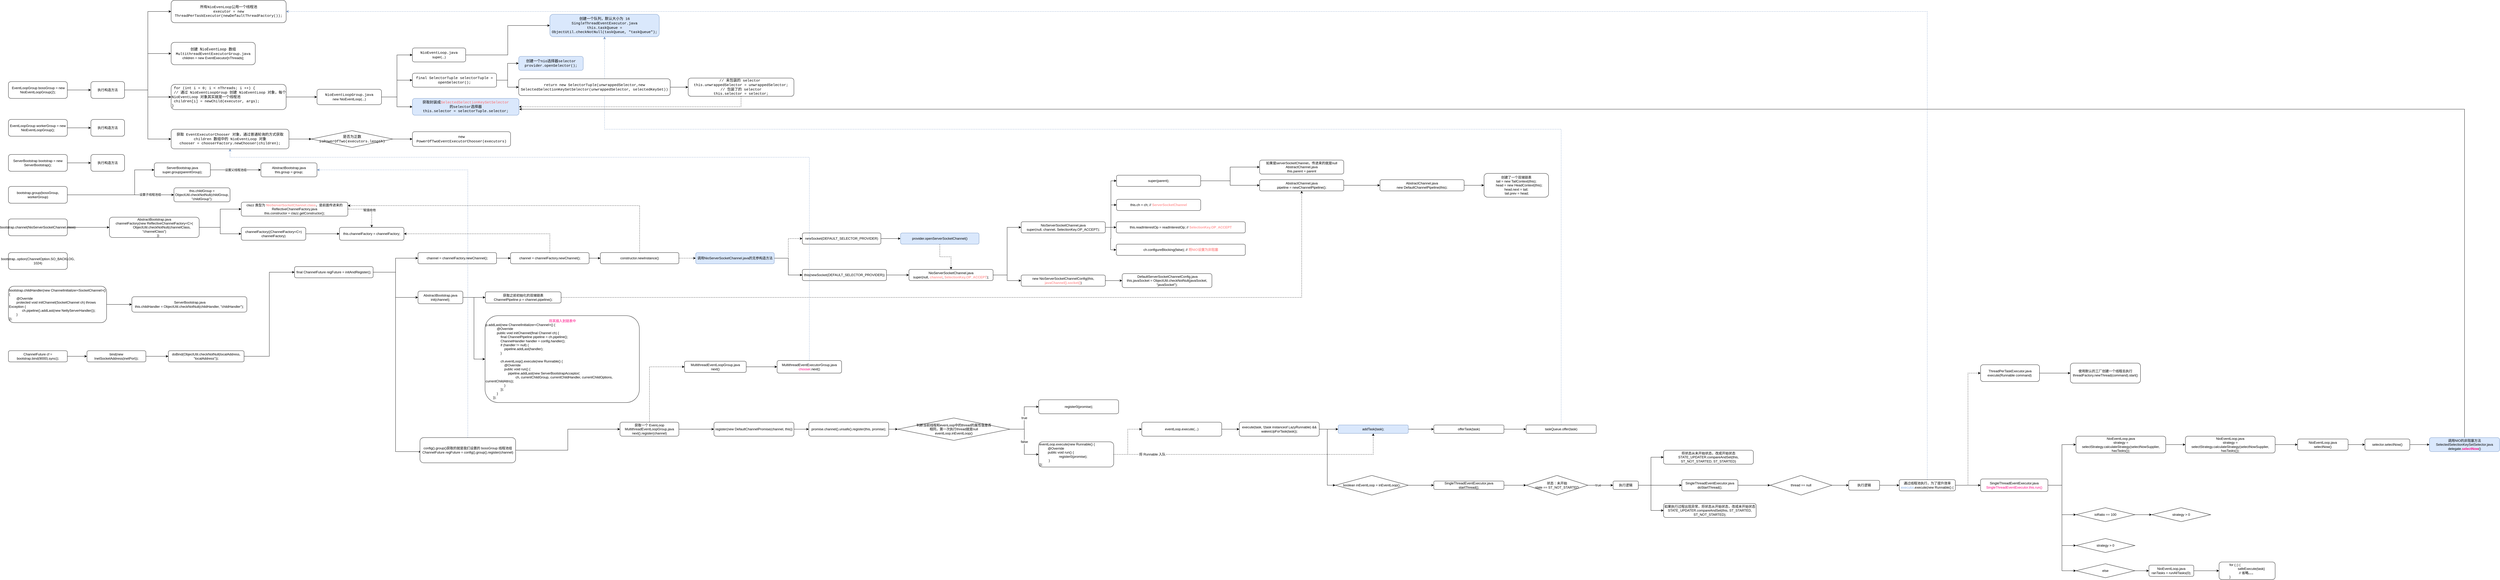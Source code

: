 <mxfile version="16.1.2" type="github">
  <diagram id="K0FFkgu-WFEWxHrFu3Ff" name="第 1 页">
    <mxGraphModel dx="1185" dy="699" grid="1" gridSize="10" guides="1" tooltips="1" connect="1" arrows="1" fold="1" page="1" pageScale="1" pageWidth="827" pageHeight="1169" math="0" shadow="0">
      <root>
        <mxCell id="0" />
        <mxCell id="1" parent="0" />
        <mxCell id="90hx1iQso0jcdHaIgK8K-6" style="edgeStyle=orthogonalEdgeStyle;rounded=0;orthogonalLoop=1;jettySize=auto;html=1;exitX=1;exitY=0.5;exitDx=0;exitDy=0;" edge="1" parent="1" source="90hx1iQso0jcdHaIgK8K-2" target="90hx1iQso0jcdHaIgK8K-4">
          <mxGeometry relative="1" as="geometry" />
        </mxCell>
        <mxCell id="90hx1iQso0jcdHaIgK8K-2" value="&amp;nbsp;EventLoopGroup bossGroup = new NioEventLoopGroup(2);" style="rounded=1;whiteSpace=wrap;html=1;" vertex="1" parent="1">
          <mxGeometry x="600" y="400" width="210" height="60" as="geometry" />
        </mxCell>
        <mxCell id="90hx1iQso0jcdHaIgK8K-3" value="&lt;span style=&quot;font-family: &amp;#34;courier new&amp;#34; , monospace ; font-size: 9.8pt&quot;&gt;创建&lt;/span&gt;&lt;span style=&quot;font-size: 9.8pt ; font-family: &amp;#34;jetbrains mono&amp;#34; , monospace&quot;&gt; NioEventLoop &lt;/span&gt;&lt;font face=&quot;courier new, monospace&quot;&gt;&lt;span style=&quot;font-size: 9.8pt&quot;&gt;数组&lt;/span&gt;&lt;/font&gt;&lt;br&gt;&lt;font face=&quot;courier new, monospace&quot;&gt;&lt;span style=&quot;font-size: 13.067px&quot;&gt;MultithreadEventExecutorGroup.java&lt;/span&gt;&lt;/font&gt;&lt;br&gt;children = new EventExecutor[nThreads];" style="rounded=1;whiteSpace=wrap;html=1;" vertex="1" parent="1">
          <mxGeometry x="1180" y="260" width="300" height="80" as="geometry" />
        </mxCell>
        <mxCell id="90hx1iQso0jcdHaIgK8K-5" style="edgeStyle=orthogonalEdgeStyle;rounded=0;orthogonalLoop=1;jettySize=auto;html=1;exitX=1;exitY=0.5;exitDx=0;exitDy=0;entryX=0;entryY=0.5;entryDx=0;entryDy=0;" edge="1" parent="1" source="90hx1iQso0jcdHaIgK8K-4" target="90hx1iQso0jcdHaIgK8K-3">
          <mxGeometry relative="1" as="geometry" />
        </mxCell>
        <mxCell id="90hx1iQso0jcdHaIgK8K-8" style="edgeStyle=orthogonalEdgeStyle;rounded=0;orthogonalLoop=1;jettySize=auto;html=1;exitX=1;exitY=0.5;exitDx=0;exitDy=0;" edge="1" parent="1" source="90hx1iQso0jcdHaIgK8K-4" target="90hx1iQso0jcdHaIgK8K-7">
          <mxGeometry relative="1" as="geometry" />
        </mxCell>
        <mxCell id="90hx1iQso0jcdHaIgK8K-124" style="edgeStyle=orthogonalEdgeStyle;rounded=0;orthogonalLoop=1;jettySize=auto;html=1;exitX=1;exitY=0.5;exitDx=0;exitDy=0;entryX=0;entryY=0.5;entryDx=0;entryDy=0;fontSize=12;fontColor=#FF0080;" edge="1" parent="1" source="90hx1iQso0jcdHaIgK8K-4" target="90hx1iQso0jcdHaIgK8K-123">
          <mxGeometry relative="1" as="geometry" />
        </mxCell>
        <mxCell id="90hx1iQso0jcdHaIgK8K-183" style="edgeStyle=orthogonalEdgeStyle;rounded=0;orthogonalLoop=1;jettySize=auto;html=1;exitX=1;exitY=0.5;exitDx=0;exitDy=0;entryX=0;entryY=0.5;entryDx=0;entryDy=0;fontSize=12;fontColor=#000000;" edge="1" parent="1" source="90hx1iQso0jcdHaIgK8K-4" target="90hx1iQso0jcdHaIgK8K-182">
          <mxGeometry relative="1" as="geometry" />
        </mxCell>
        <mxCell id="90hx1iQso0jcdHaIgK8K-4" value="执行构造方法" style="rounded=1;whiteSpace=wrap;html=1;" vertex="1" parent="1">
          <mxGeometry x="894" y="400" width="120" height="60" as="geometry" />
        </mxCell>
        <mxCell id="90hx1iQso0jcdHaIgK8K-11" style="edgeStyle=orthogonalEdgeStyle;rounded=0;orthogonalLoop=1;jettySize=auto;html=1;exitX=1;exitY=0.5;exitDx=0;exitDy=0;entryX=0;entryY=0.5;entryDx=0;entryDy=0;fontColor=#000000;" edge="1" parent="1" source="90hx1iQso0jcdHaIgK8K-7" target="90hx1iQso0jcdHaIgK8K-10">
          <mxGeometry relative="1" as="geometry" />
        </mxCell>
        <mxCell id="90hx1iQso0jcdHaIgK8K-7" value="&lt;font face=&quot;courier new, monospace&quot;&gt;&lt;span style=&quot;font-size: 13.067px&quot;&gt;&amp;nbsp;for (int i = 0; i &amp;lt; nThreads; i ++) {&lt;/span&gt;&lt;br&gt;&lt;div&gt;&lt;span style=&quot;font-size: 13.067px&quot;&gt;&lt;span style=&quot;white-space: pre&quot;&gt;	&lt;/span&gt;// 通过 NioEventLoopGroup 创建 NioEventLoop 对象，每个 NioEventLoop 对象其实就是一个线程池&lt;/span&gt;&lt;/div&gt;&lt;div&gt;&lt;span style=&quot;font-size: 13.067px&quot;&gt;&lt;span style=&quot;white-space: pre&quot;&gt;	&lt;/span&gt;children[i] = newChild(executor, args);&lt;/span&gt;&lt;/div&gt;&lt;span style=&quot;font-size: 13.067px&quot;&gt;}&lt;/span&gt;&lt;br&gt;&lt;/font&gt;" style="rounded=1;whiteSpace=wrap;html=1;align=left;" vertex="1" parent="1">
          <mxGeometry x="1180" y="410" width="410" height="90" as="geometry" />
        </mxCell>
        <mxCell id="90hx1iQso0jcdHaIgK8K-13" style="edgeStyle=orthogonalEdgeStyle;rounded=0;orthogonalLoop=1;jettySize=auto;html=1;exitX=1;exitY=0.5;exitDx=0;exitDy=0;entryX=0;entryY=0.5;entryDx=0;entryDy=0;fontColor=#000000;" edge="1" parent="1" source="90hx1iQso0jcdHaIgK8K-10" target="90hx1iQso0jcdHaIgK8K-12">
          <mxGeometry relative="1" as="geometry" />
        </mxCell>
        <mxCell id="90hx1iQso0jcdHaIgK8K-16" style="edgeStyle=orthogonalEdgeStyle;rounded=0;orthogonalLoop=1;jettySize=auto;html=1;exitX=1;exitY=0.5;exitDx=0;exitDy=0;entryX=0;entryY=0.5;entryDx=0;entryDy=0;fontColor=#000000;" edge="1" parent="1" source="90hx1iQso0jcdHaIgK8K-10" target="90hx1iQso0jcdHaIgK8K-15">
          <mxGeometry relative="1" as="geometry" />
        </mxCell>
        <mxCell id="90hx1iQso0jcdHaIgK8K-20" style="edgeStyle=orthogonalEdgeStyle;rounded=0;orthogonalLoop=1;jettySize=auto;html=1;exitX=1;exitY=0.5;exitDx=0;exitDy=0;entryX=0;entryY=0.5;entryDx=0;entryDy=0;fontColor=#000000;" edge="1" parent="1" source="90hx1iQso0jcdHaIgK8K-10" target="90hx1iQso0jcdHaIgK8K-19">
          <mxGeometry relative="1" as="geometry" />
        </mxCell>
        <mxCell id="90hx1iQso0jcdHaIgK8K-10" value="&lt;font face=&quot;courier new, monospace&quot;&gt;&lt;span style=&quot;font-size: 13.067px&quot;&gt;NioEventLoopGroup.java&lt;/span&gt;&lt;/font&gt;&lt;br&gt;new NioEventLoop(...)" style="rounded=1;whiteSpace=wrap;html=1;" vertex="1" parent="1">
          <mxGeometry x="1700" y="427.5" width="230" height="55" as="geometry" />
        </mxCell>
        <mxCell id="90hx1iQso0jcdHaIgK8K-22" style="edgeStyle=orthogonalEdgeStyle;rounded=0;orthogonalLoop=1;jettySize=auto;html=1;exitX=1;exitY=0.5;exitDx=0;exitDy=0;entryX=0;entryY=0.5;entryDx=0;entryDy=0;fontColor=#000000;" edge="1" parent="1" source="90hx1iQso0jcdHaIgK8K-12" target="90hx1iQso0jcdHaIgK8K-21">
          <mxGeometry relative="1" as="geometry" />
        </mxCell>
        <mxCell id="90hx1iQso0jcdHaIgK8K-12" value="&lt;font face=&quot;courier new, monospace&quot;&gt;&lt;span style=&quot;font-size: 13.067px&quot;&gt;NioEventLoop.java&lt;/span&gt;&lt;/font&gt;&lt;br&gt;super(...)" style="rounded=1;whiteSpace=wrap;html=1;" vertex="1" parent="1">
          <mxGeometry x="2040" y="280" width="190" height="50" as="geometry" />
        </mxCell>
        <mxCell id="90hx1iQso0jcdHaIgK8K-18" style="edgeStyle=orthogonalEdgeStyle;rounded=0;orthogonalLoop=1;jettySize=auto;html=1;exitX=1;exitY=0.5;exitDx=0;exitDy=0;fontColor=#000000;entryX=0;entryY=0.5;entryDx=0;entryDy=0;" edge="1" parent="1" source="90hx1iQso0jcdHaIgK8K-15" target="90hx1iQso0jcdHaIgK8K-17">
          <mxGeometry relative="1" as="geometry" />
        </mxCell>
        <mxCell id="90hx1iQso0jcdHaIgK8K-203" style="edgeStyle=orthogonalEdgeStyle;rounded=0;orthogonalLoop=1;jettySize=auto;html=1;exitX=1;exitY=0.5;exitDx=0;exitDy=0;entryX=0;entryY=0.5;entryDx=0;entryDy=0;fontSize=12;fontColor=#000000;" edge="1" parent="1" source="90hx1iQso0jcdHaIgK8K-15" target="90hx1iQso0jcdHaIgK8K-202">
          <mxGeometry relative="1" as="geometry" />
        </mxCell>
        <mxCell id="90hx1iQso0jcdHaIgK8K-15" value="&lt;font face=&quot;courier new, monospace&quot;&gt;&lt;span style=&quot;font-size: 13.067px&quot;&gt;final SelectorTuple selectorTuple = openSelector();&lt;/span&gt;&lt;/font&gt;" style="rounded=1;whiteSpace=wrap;html=1;" vertex="1" parent="1">
          <mxGeometry x="2040" y="370" width="300" height="50" as="geometry" />
        </mxCell>
        <mxCell id="90hx1iQso0jcdHaIgK8K-17" value="&lt;font face=&quot;courier new, monospace&quot;&gt;&lt;span style=&quot;font-size: 13.067px&quot;&gt;创建一个nio选择器selector&lt;/span&gt;&lt;br&gt;&lt;span style=&quot;font-size: 13.067px&quot;&gt;provider.openSelector();&lt;/span&gt;&lt;/font&gt;" style="rounded=1;whiteSpace=wrap;html=1;fillColor=#dae8fc;strokeColor=#6c8ebf;" vertex="1" parent="1">
          <mxGeometry x="2419" y="310" width="230" height="50" as="geometry" />
        </mxCell>
        <mxCell id="90hx1iQso0jcdHaIgK8K-19" value="&lt;font face=&quot;courier new, monospace&quot;&gt;&lt;span style=&quot;font-size: 13.067px&quot;&gt;获取封装成&lt;/span&gt;&lt;/font&gt;&lt;span style=&quot;font-family: &amp;#34;courier new&amp;#34; , monospace ; font-size: 13.067px&quot;&gt;&lt;font color=&quot;#ff6666&quot;&gt;SelectedSelectionKeySetSelector&lt;/font&gt;&lt;/span&gt;&lt;font face=&quot;courier new, monospace&quot;&gt;&lt;span style=&quot;font-size: 13.067px&quot;&gt;&lt;br&gt;的selector选择器&lt;br&gt;this.selector = selectorTuple.selector;&lt;/span&gt;&lt;/font&gt;" style="rounded=1;whiteSpace=wrap;html=1;fillColor=#dae8fc;strokeColor=#6c8ebf;" vertex="1" parent="1">
          <mxGeometry x="2040" y="460" width="380" height="60" as="geometry" />
        </mxCell>
        <mxCell id="90hx1iQso0jcdHaIgK8K-21" value="&lt;font face=&quot;courier new, monospace&quot;&gt;&lt;span style=&quot;font-size: 13.067px&quot;&gt;创建一个队列，默认大小为 16&lt;/span&gt;&lt;br&gt;&lt;span style=&quot;font-size: 13.067px&quot;&gt;SingleThreadEventExecutor.java&lt;/span&gt;&lt;br&gt;&lt;span style=&quot;font-size: 13.067px&quot;&gt;this.taskQueue = ObjectUtil.checkNotNull(taskQueue, &quot;taskQueue&quot;);&lt;/span&gt;&lt;/font&gt;" style="rounded=1;whiteSpace=wrap;html=1;fillColor=#dae8fc;strokeColor=#6c8ebf;" vertex="1" parent="1">
          <mxGeometry x="2530" y="160" width="390" height="80" as="geometry" />
        </mxCell>
        <mxCell id="90hx1iQso0jcdHaIgK8K-25" style="edgeStyle=orthogonalEdgeStyle;rounded=0;orthogonalLoop=1;jettySize=auto;html=1;exitX=1;exitY=0.5;exitDx=0;exitDy=0;entryX=0;entryY=0.5;entryDx=0;entryDy=0;fontColor=#000000;" edge="1" parent="1" source="90hx1iQso0jcdHaIgK8K-23" target="90hx1iQso0jcdHaIgK8K-24">
          <mxGeometry relative="1" as="geometry" />
        </mxCell>
        <mxCell id="90hx1iQso0jcdHaIgK8K-23" value="EventLoopGroup workerGroup = new NioEventLoopGroup();" style="rounded=1;whiteSpace=wrap;html=1;" vertex="1" parent="1">
          <mxGeometry x="600" y="535" width="210" height="60" as="geometry" />
        </mxCell>
        <mxCell id="90hx1iQso0jcdHaIgK8K-24" value="执行构造方法" style="rounded=1;whiteSpace=wrap;html=1;" vertex="1" parent="1">
          <mxGeometry x="894" y="535" width="120" height="60" as="geometry" />
        </mxCell>
        <mxCell id="90hx1iQso0jcdHaIgK8K-28" style="edgeStyle=orthogonalEdgeStyle;rounded=0;orthogonalLoop=1;jettySize=auto;html=1;exitX=1;exitY=0.5;exitDx=0;exitDy=0;fontColor=#000000;" edge="1" parent="1" source="90hx1iQso0jcdHaIgK8K-26" target="90hx1iQso0jcdHaIgK8K-27">
          <mxGeometry relative="1" as="geometry" />
        </mxCell>
        <mxCell id="90hx1iQso0jcdHaIgK8K-26" value="ServerBootstrap bootstrap = new ServerBootstrap();" style="rounded=1;whiteSpace=wrap;html=1;" vertex="1" parent="1">
          <mxGeometry x="600" y="660" width="210" height="60" as="geometry" />
        </mxCell>
        <mxCell id="90hx1iQso0jcdHaIgK8K-27" value="执行构造方法" style="rounded=1;whiteSpace=wrap;html=1;" vertex="1" parent="1">
          <mxGeometry x="894" y="660" width="120" height="60" as="geometry" />
        </mxCell>
        <mxCell id="90hx1iQso0jcdHaIgK8K-31" style="edgeStyle=orthogonalEdgeStyle;rounded=0;orthogonalLoop=1;jettySize=auto;html=1;exitX=1;exitY=0.5;exitDx=0;exitDy=0;entryX=0;entryY=0.5;entryDx=0;entryDy=0;fontColor=#000000;" edge="1" parent="1" source="90hx1iQso0jcdHaIgK8K-29" target="90hx1iQso0jcdHaIgK8K-30">
          <mxGeometry relative="1" as="geometry">
            <Array as="points">
              <mxPoint x="1050" y="804" />
              <mxPoint x="1050" y="715" />
            </Array>
          </mxGeometry>
        </mxCell>
        <mxCell id="90hx1iQso0jcdHaIgK8K-33" style="edgeStyle=orthogonalEdgeStyle;rounded=0;orthogonalLoop=1;jettySize=auto;html=1;exitX=1;exitY=0.5;exitDx=0;exitDy=0;entryX=0;entryY=0.5;entryDx=0;entryDy=0;fontColor=#000000;" edge="1" parent="1" source="90hx1iQso0jcdHaIgK8K-29" target="90hx1iQso0jcdHaIgK8K-32">
          <mxGeometry relative="1" as="geometry" />
        </mxCell>
        <mxCell id="90hx1iQso0jcdHaIgK8K-37" value="设置子线程池组" style="edgeLabel;html=1;align=center;verticalAlign=middle;resizable=0;points=[];fontColor=#000000;" vertex="1" connectable="0" parent="90hx1iQso0jcdHaIgK8K-33">
          <mxGeometry x="0.553" y="1" relative="1" as="geometry">
            <mxPoint as="offset" />
          </mxGeometry>
        </mxCell>
        <mxCell id="90hx1iQso0jcdHaIgK8K-29" value="bootstrap.group(bossGroup, workerGroup)" style="rounded=1;whiteSpace=wrap;html=1;" vertex="1" parent="1">
          <mxGeometry x="600" y="774" width="210" height="60" as="geometry" />
        </mxCell>
        <mxCell id="90hx1iQso0jcdHaIgK8K-35" value="&#xa;&#xa;&lt;span style=&quot;color: rgb(0, 0, 0); font-family: helvetica; font-size: 11px; font-style: normal; font-weight: 400; letter-spacing: normal; text-align: center; text-indent: 0px; text-transform: none; word-spacing: 0px; background-color: rgb(255, 255, 255); display: inline; float: none;&quot;&gt;设置父线程池组&lt;/span&gt;&#xa;&#xa;" style="edgeStyle=orthogonalEdgeStyle;rounded=0;orthogonalLoop=1;jettySize=auto;html=1;exitX=1;exitY=0.5;exitDx=0;exitDy=0;entryX=0;entryY=0.5;entryDx=0;entryDy=0;fontColor=#000000;" edge="1" parent="1" source="90hx1iQso0jcdHaIgK8K-30" target="90hx1iQso0jcdHaIgK8K-34">
          <mxGeometry relative="1" as="geometry" />
        </mxCell>
        <mxCell id="90hx1iQso0jcdHaIgK8K-30" value="ServerBootstrap.java&lt;br&gt;super.group(parentGroup);" style="rounded=1;whiteSpace=wrap;html=1;" vertex="1" parent="1">
          <mxGeometry x="1120" y="690" width="200" height="50" as="geometry" />
        </mxCell>
        <mxCell id="90hx1iQso0jcdHaIgK8K-32" value="this.childGroup = ObjectUtil.checkNotNull(childGroup, &quot;childGroup&quot;);" style="rounded=1;whiteSpace=wrap;html=1;" vertex="1" parent="1">
          <mxGeometry x="1190" y="779" width="200" height="50" as="geometry" />
        </mxCell>
        <mxCell id="90hx1iQso0jcdHaIgK8K-34" value="AbstractBootstrap.java&lt;br&gt;this.group = group;" style="rounded=1;whiteSpace=wrap;html=1;" vertex="1" parent="1">
          <mxGeometry x="1500" y="690" width="200" height="50" as="geometry" />
        </mxCell>
        <mxCell id="90hx1iQso0jcdHaIgK8K-40" style="edgeStyle=orthogonalEdgeStyle;rounded=0;orthogonalLoop=1;jettySize=auto;html=1;exitX=1;exitY=0.5;exitDx=0;exitDy=0;fontColor=#000000;" edge="1" parent="1" source="90hx1iQso0jcdHaIgK8K-38" target="90hx1iQso0jcdHaIgK8K-39">
          <mxGeometry relative="1" as="geometry" />
        </mxCell>
        <mxCell id="90hx1iQso0jcdHaIgK8K-38" value="bootstrap.channel(NioServerSocketChannel.class)" style="rounded=1;whiteSpace=wrap;html=1;" vertex="1" parent="1">
          <mxGeometry x="600" y="890" width="210" height="60" as="geometry" />
        </mxCell>
        <mxCell id="90hx1iQso0jcdHaIgK8K-43" style="edgeStyle=orthogonalEdgeStyle;rounded=0;orthogonalLoop=1;jettySize=auto;html=1;exitX=1;exitY=0.5;exitDx=0;exitDy=0;fontColor=#000000;entryX=0;entryY=0.5;entryDx=0;entryDy=0;" edge="1" parent="1" source="90hx1iQso0jcdHaIgK8K-39" target="90hx1iQso0jcdHaIgK8K-42">
          <mxGeometry relative="1" as="geometry" />
        </mxCell>
        <mxCell id="90hx1iQso0jcdHaIgK8K-47" style="edgeStyle=orthogonalEdgeStyle;rounded=0;orthogonalLoop=1;jettySize=auto;html=1;exitX=1;exitY=0.5;exitDx=0;exitDy=0;fontColor=#000000;" edge="1" parent="1" source="90hx1iQso0jcdHaIgK8K-39" target="90hx1iQso0jcdHaIgK8K-46">
          <mxGeometry relative="1" as="geometry" />
        </mxCell>
        <mxCell id="90hx1iQso0jcdHaIgK8K-39" value="&lt;div&gt;AbstractBootstrap.java&lt;/div&gt;&lt;div&gt;channelFactory(new ReflectiveChannelFactory&amp;lt;C&amp;gt;(&lt;/div&gt;&lt;div&gt;&amp;nbsp; &amp;nbsp; &amp;nbsp; &amp;nbsp; &amp;nbsp; &amp;nbsp; &amp;nbsp; &amp;nbsp; ObjectUtil.checkNotNull(channelClass, &quot;channelClass&quot;)&lt;/div&gt;&lt;div&gt;&amp;nbsp; &amp;nbsp; &amp;nbsp; &amp;nbsp; ))&lt;/div&gt;" style="rounded=1;whiteSpace=wrap;html=1;" vertex="1" parent="1">
          <mxGeometry x="960" y="883.75" width="320" height="72.5" as="geometry" />
        </mxCell>
        <mxCell id="90hx1iQso0jcdHaIgK8K-50" style="edgeStyle=orthogonalEdgeStyle;rounded=0;orthogonalLoop=1;jettySize=auto;html=1;exitX=1;exitY=0.5;exitDx=0;exitDy=0;fontColor=#000000;dashed=1;" edge="1" parent="1" source="90hx1iQso0jcdHaIgK8K-42" target="90hx1iQso0jcdHaIgK8K-48">
          <mxGeometry relative="1" as="geometry" />
        </mxCell>
        <mxCell id="90hx1iQso0jcdHaIgK8K-51" value="赋值给他" style="edgeLabel;html=1;align=center;verticalAlign=middle;resizable=0;points=[];fontColor=#000000;" vertex="1" connectable="0" parent="90hx1iQso0jcdHaIgK8K-50">
          <mxGeometry x="0.017" y="-3" relative="1" as="geometry">
            <mxPoint as="offset" />
          </mxGeometry>
        </mxCell>
        <mxCell id="90hx1iQso0jcdHaIgK8K-42" value="clazz 类型为 &lt;font color=&quot;#ff9999&quot;&gt;&lt;b&gt;NioServerSocketChannel.class&lt;/b&gt;&lt;/font&gt;，是前面传进来的&lt;br&gt;ReflectiveChannelFactory.java&lt;br&gt;this.constructor = clazz.getConstructor();" style="rounded=1;whiteSpace=wrap;html=1;" vertex="1" parent="1">
          <mxGeometry x="1430" y="830" width="380" height="50" as="geometry" />
        </mxCell>
        <mxCell id="90hx1iQso0jcdHaIgK8K-49" style="edgeStyle=orthogonalEdgeStyle;rounded=0;orthogonalLoop=1;jettySize=auto;html=1;exitX=1;exitY=0.5;exitDx=0;exitDy=0;fontColor=#000000;" edge="1" parent="1" source="90hx1iQso0jcdHaIgK8K-46" target="90hx1iQso0jcdHaIgK8K-48">
          <mxGeometry relative="1" as="geometry" />
        </mxCell>
        <mxCell id="90hx1iQso0jcdHaIgK8K-46" value="channelFactory((ChannelFactory&amp;lt;C&amp;gt;) channelFactory)" style="rounded=1;whiteSpace=wrap;html=1;" vertex="1" parent="1">
          <mxGeometry x="1430" y="920" width="230" height="46" as="geometry" />
        </mxCell>
        <mxCell id="90hx1iQso0jcdHaIgK8K-48" value="this.channelFactory = channelFactory;" style="rounded=1;whiteSpace=wrap;html=1;" vertex="1" parent="1">
          <mxGeometry x="1780" y="920" width="230" height="46" as="geometry" />
        </mxCell>
        <mxCell id="90hx1iQso0jcdHaIgK8K-52" value="bootstrap..option(ChannelOption.SO_BACKLOG, 1024)" style="rounded=1;whiteSpace=wrap;html=1;" vertex="1" parent="1">
          <mxGeometry x="600" y="1010" width="210" height="60" as="geometry" />
        </mxCell>
        <mxCell id="90hx1iQso0jcdHaIgK8K-55" style="edgeStyle=orthogonalEdgeStyle;rounded=0;orthogonalLoop=1;jettySize=auto;html=1;exitX=1;exitY=0.5;exitDx=0;exitDy=0;entryX=0;entryY=0.5;entryDx=0;entryDy=0;fontColor=#FF9999;" edge="1" parent="1" source="90hx1iQso0jcdHaIgK8K-53" target="90hx1iQso0jcdHaIgK8K-54">
          <mxGeometry relative="1" as="geometry" />
        </mxCell>
        <mxCell id="90hx1iQso0jcdHaIgK8K-53" value="bootstrap.&lt;span&gt;childHandler(new ChannelInitializer&amp;lt;SocketChannel&amp;gt;(){&lt;/span&gt;&lt;div&gt;&amp;nbsp; &amp;nbsp; &amp;nbsp; &amp;nbsp; @Override&lt;/div&gt;&lt;div&gt;&amp;nbsp; &amp;nbsp; &amp;nbsp; &amp;nbsp; protected void initChannel(SocketChannel ch) throws Exception {&lt;/div&gt;&lt;div&gt;&amp;nbsp; &amp;nbsp; &amp;nbsp; &amp;nbsp; &amp;nbsp; &amp;nbsp; &amp;nbsp; ch.pipeline().addLast(new NettyServerHandler());&lt;/div&gt;&lt;div&gt;&amp;nbsp; &amp;nbsp; &amp;nbsp; &amp;nbsp; }&lt;/div&gt;&lt;div&gt;});&lt;/div&gt;" style="rounded=1;whiteSpace=wrap;html=1;align=left;" vertex="1" parent="1">
          <mxGeometry x="600" y="1130" width="350" height="130" as="geometry" />
        </mxCell>
        <mxCell id="90hx1iQso0jcdHaIgK8K-54" value="&amp;nbsp;ServerBootstrap.java&lt;br&gt;this.childHandler = ObjectUtil.checkNotNull(childHandler, &quot;childHandler&quot;);" style="rounded=1;whiteSpace=wrap;html=1;" vertex="1" parent="1">
          <mxGeometry x="1040" y="1167.5" width="410" height="55" as="geometry" />
        </mxCell>
        <mxCell id="90hx1iQso0jcdHaIgK8K-59" style="edgeStyle=orthogonalEdgeStyle;rounded=0;orthogonalLoop=1;jettySize=auto;html=1;exitX=1;exitY=0.5;exitDx=0;exitDy=0;fontColor=#FF9999;" edge="1" parent="1" source="90hx1iQso0jcdHaIgK8K-56" target="90hx1iQso0jcdHaIgK8K-57">
          <mxGeometry relative="1" as="geometry" />
        </mxCell>
        <mxCell id="90hx1iQso0jcdHaIgK8K-56" value="ChannelFuture cf = bootstrap.bind(9000).sync();" style="rounded=1;whiteSpace=wrap;html=1;" vertex="1" parent="1">
          <mxGeometry x="600" y="1360" width="210" height="40" as="geometry" />
        </mxCell>
        <mxCell id="90hx1iQso0jcdHaIgK8K-61" style="edgeStyle=orthogonalEdgeStyle;rounded=0;orthogonalLoop=1;jettySize=auto;html=1;exitX=1;exitY=0.5;exitDx=0;exitDy=0;fontColor=#FF9999;" edge="1" parent="1" source="90hx1iQso0jcdHaIgK8K-57" target="90hx1iQso0jcdHaIgK8K-60">
          <mxGeometry relative="1" as="geometry" />
        </mxCell>
        <mxCell id="90hx1iQso0jcdHaIgK8K-57" value="bind(new InetSocketAddress(inetPort));" style="rounded=1;whiteSpace=wrap;html=1;" vertex="1" parent="1">
          <mxGeometry x="880" y="1360" width="210" height="40" as="geometry" />
        </mxCell>
        <mxCell id="90hx1iQso0jcdHaIgK8K-63" style="edgeStyle=orthogonalEdgeStyle;rounded=0;orthogonalLoop=1;jettySize=auto;html=1;exitX=1;exitY=0.5;exitDx=0;exitDy=0;entryX=0;entryY=0.5;entryDx=0;entryDy=0;fontColor=#FF9999;" edge="1" parent="1" source="90hx1iQso0jcdHaIgK8K-60" target="90hx1iQso0jcdHaIgK8K-62">
          <mxGeometry relative="1" as="geometry" />
        </mxCell>
        <mxCell id="90hx1iQso0jcdHaIgK8K-60" value="doBind(ObjectUtil.checkNotNull(localAddress, &quot;localAddress&quot;));" style="rounded=1;whiteSpace=wrap;html=1;" vertex="1" parent="1">
          <mxGeometry x="1170" y="1360" width="270" height="40" as="geometry" />
        </mxCell>
        <mxCell id="90hx1iQso0jcdHaIgK8K-65" style="edgeStyle=orthogonalEdgeStyle;rounded=0;orthogonalLoop=1;jettySize=auto;html=1;exitX=1;exitY=0.5;exitDx=0;exitDy=0;entryX=0;entryY=0.5;entryDx=0;entryDy=0;fontColor=#FF9999;" edge="1" parent="1" source="90hx1iQso0jcdHaIgK8K-62" target="90hx1iQso0jcdHaIgK8K-64">
          <mxGeometry relative="1" as="geometry" />
        </mxCell>
        <mxCell id="90hx1iQso0jcdHaIgK8K-217" style="edgeStyle=orthogonalEdgeStyle;rounded=0;orthogonalLoop=1;jettySize=auto;html=1;exitX=1;exitY=0.5;exitDx=0;exitDy=0;entryX=0;entryY=0.5;entryDx=0;entryDy=0;fontSize=12;fontColor=#FF0080;" edge="1" parent="1" source="90hx1iQso0jcdHaIgK8K-62" target="90hx1iQso0jcdHaIgK8K-96">
          <mxGeometry relative="1" as="geometry" />
        </mxCell>
        <mxCell id="90hx1iQso0jcdHaIgK8K-62" value="final ChannelFuture regFuture = initAndRegister();" style="rounded=1;whiteSpace=wrap;html=1;" vertex="1" parent="1">
          <mxGeometry x="1620" y="1060" width="280" height="40" as="geometry" />
        </mxCell>
        <mxCell id="90hx1iQso0jcdHaIgK8K-67" style="edgeStyle=orthogonalEdgeStyle;rounded=0;orthogonalLoop=1;jettySize=auto;html=1;exitX=1;exitY=0.5;exitDx=0;exitDy=0;fontColor=#FF9999;" edge="1" parent="1" source="90hx1iQso0jcdHaIgK8K-64" target="90hx1iQso0jcdHaIgK8K-66">
          <mxGeometry relative="1" as="geometry" />
        </mxCell>
        <mxCell id="90hx1iQso0jcdHaIgK8K-64" value="channel = channelFactory.newChannel();" style="rounded=1;whiteSpace=wrap;html=1;" vertex="1" parent="1">
          <mxGeometry x="2060" y="1010" width="280" height="40" as="geometry" />
        </mxCell>
        <mxCell id="90hx1iQso0jcdHaIgK8K-68" style="edgeStyle=orthogonalEdgeStyle;rounded=0;orthogonalLoop=1;jettySize=auto;html=1;exitX=0.5;exitY=0;exitDx=0;exitDy=0;entryX=1;entryY=0.5;entryDx=0;entryDy=0;fontColor=#FF9999;dashed=1;" edge="1" parent="1" source="90hx1iQso0jcdHaIgK8K-66" target="90hx1iQso0jcdHaIgK8K-48">
          <mxGeometry relative="1" as="geometry" />
        </mxCell>
        <mxCell id="90hx1iQso0jcdHaIgK8K-71" style="edgeStyle=orthogonalEdgeStyle;rounded=0;orthogonalLoop=1;jettySize=auto;html=1;exitX=1;exitY=0.5;exitDx=0;exitDy=0;entryX=0;entryY=0.5;entryDx=0;entryDy=0;fontColor=#FF9999;" edge="1" parent="1" source="90hx1iQso0jcdHaIgK8K-66" target="90hx1iQso0jcdHaIgK8K-70">
          <mxGeometry relative="1" as="geometry" />
        </mxCell>
        <mxCell id="90hx1iQso0jcdHaIgK8K-66" value="channel = channelFactory.newChannel();" style="rounded=1;whiteSpace=wrap;html=1;" vertex="1" parent="1">
          <mxGeometry x="2390" y="1010" width="280" height="40" as="geometry" />
        </mxCell>
        <mxCell id="90hx1iQso0jcdHaIgK8K-72" style="edgeStyle=orthogonalEdgeStyle;rounded=0;orthogonalLoop=1;jettySize=auto;html=1;exitX=0.5;exitY=0;exitDx=0;exitDy=0;entryX=1;entryY=0.25;entryDx=0;entryDy=0;fontColor=#FF9999;dashed=1;" edge="1" parent="1" source="90hx1iQso0jcdHaIgK8K-70" target="90hx1iQso0jcdHaIgK8K-42">
          <mxGeometry relative="1" as="geometry" />
        </mxCell>
        <mxCell id="90hx1iQso0jcdHaIgK8K-74" style="edgeStyle=orthogonalEdgeStyle;rounded=0;orthogonalLoop=1;jettySize=auto;html=1;exitX=1;exitY=0.5;exitDx=0;exitDy=0;fontColor=#FF9999;dashed=1;" edge="1" parent="1" source="90hx1iQso0jcdHaIgK8K-70" target="90hx1iQso0jcdHaIgK8K-73">
          <mxGeometry relative="1" as="geometry" />
        </mxCell>
        <mxCell id="90hx1iQso0jcdHaIgK8K-70" value="constructor.newInstance()" style="rounded=1;whiteSpace=wrap;html=1;" vertex="1" parent="1">
          <mxGeometry x="2710" y="1010" width="280" height="40" as="geometry" />
        </mxCell>
        <mxCell id="90hx1iQso0jcdHaIgK8K-76" style="edgeStyle=orthogonalEdgeStyle;rounded=0;orthogonalLoop=1;jettySize=auto;html=1;exitX=1;exitY=0.5;exitDx=0;exitDy=0;fontColor=#FF9999;entryX=0;entryY=0.5;entryDx=0;entryDy=0;dashed=1;" edge="1" parent="1" source="90hx1iQso0jcdHaIgK8K-73" target="90hx1iQso0jcdHaIgK8K-75">
          <mxGeometry relative="1" as="geometry" />
        </mxCell>
        <mxCell id="90hx1iQso0jcdHaIgK8K-78" style="edgeStyle=orthogonalEdgeStyle;rounded=0;orthogonalLoop=1;jettySize=auto;html=1;exitX=1;exitY=0.5;exitDx=0;exitDy=0;entryX=0;entryY=0.5;entryDx=0;entryDy=0;fontColor=#FF9999;" edge="1" parent="1" source="90hx1iQso0jcdHaIgK8K-73" target="90hx1iQso0jcdHaIgK8K-77">
          <mxGeometry relative="1" as="geometry" />
        </mxCell>
        <mxCell id="90hx1iQso0jcdHaIgK8K-73" value="调用NioServerSocketChannel.java的无参构造方法" style="rounded=1;whiteSpace=wrap;html=1;fillColor=#dae8fc;strokeColor=#6c8ebf;" vertex="1" parent="1">
          <mxGeometry x="3050" y="1010" width="280" height="40" as="geometry" />
        </mxCell>
        <mxCell id="90hx1iQso0jcdHaIgK8K-80" style="edgeStyle=orthogonalEdgeStyle;rounded=0;orthogonalLoop=1;jettySize=auto;html=1;exitX=1;exitY=0.5;exitDx=0;exitDy=0;entryX=0;entryY=0.5;entryDx=0;entryDy=0;fontColor=#FF9999;" edge="1" parent="1" source="90hx1iQso0jcdHaIgK8K-75" target="90hx1iQso0jcdHaIgK8K-79">
          <mxGeometry relative="1" as="geometry" />
        </mxCell>
        <mxCell id="90hx1iQso0jcdHaIgK8K-75" value="newSocket(DEFAULT_SELECTOR_PROVIDER)" style="rounded=1;whiteSpace=wrap;html=1;" vertex="1" parent="1">
          <mxGeometry x="3430" y="940" width="280" height="40" as="geometry" />
        </mxCell>
        <mxCell id="90hx1iQso0jcdHaIgK8K-91" style="edgeStyle=orthogonalEdgeStyle;rounded=0;orthogonalLoop=1;jettySize=auto;html=1;exitX=1;exitY=0.5;exitDx=0;exitDy=0;entryX=0;entryY=0.5;entryDx=0;entryDy=0;fontColor=#FF9999;" edge="1" parent="1" source="90hx1iQso0jcdHaIgK8K-77" target="90hx1iQso0jcdHaIgK8K-81">
          <mxGeometry relative="1" as="geometry" />
        </mxCell>
        <mxCell id="90hx1iQso0jcdHaIgK8K-77" value="this(newSocket(DEFAULT_SELECTOR_PROVIDER))" style="rounded=1;whiteSpace=wrap;html=1;" vertex="1" parent="1">
          <mxGeometry x="3430" y="1070" width="300" height="40" as="geometry" />
        </mxCell>
        <mxCell id="90hx1iQso0jcdHaIgK8K-83" style="edgeStyle=orthogonalEdgeStyle;rounded=0;orthogonalLoop=1;jettySize=auto;html=1;exitX=0.5;exitY=1;exitDx=0;exitDy=0;fontColor=#FF9999;dashed=1;" edge="1" parent="1" source="90hx1iQso0jcdHaIgK8K-79" target="90hx1iQso0jcdHaIgK8K-81">
          <mxGeometry relative="1" as="geometry" />
        </mxCell>
        <mxCell id="90hx1iQso0jcdHaIgK8K-79" value="provider.openServerSocketChannel()" style="rounded=1;whiteSpace=wrap;html=1;fillColor=#dae8fc;strokeColor=#6c8ebf;" vertex="1" parent="1">
          <mxGeometry x="3780" y="940" width="280" height="40" as="geometry" />
        </mxCell>
        <mxCell id="90hx1iQso0jcdHaIgK8K-84" style="edgeStyle=orthogonalEdgeStyle;rounded=0;orthogonalLoop=1;jettySize=auto;html=1;exitX=1;exitY=0.5;exitDx=0;exitDy=0;entryX=0;entryY=0.5;entryDx=0;entryDy=0;fontColor=#FF9999;" edge="1" parent="1" source="90hx1iQso0jcdHaIgK8K-81" target="90hx1iQso0jcdHaIgK8K-82">
          <mxGeometry relative="1" as="geometry" />
        </mxCell>
        <mxCell id="90hx1iQso0jcdHaIgK8K-93" style="edgeStyle=orthogonalEdgeStyle;rounded=0;orthogonalLoop=1;jettySize=auto;html=1;exitX=1;exitY=0.5;exitDx=0;exitDy=0;entryX=0;entryY=0.5;entryDx=0;entryDy=0;fontColor=#FF9999;" edge="1" parent="1" source="90hx1iQso0jcdHaIgK8K-81" target="90hx1iQso0jcdHaIgK8K-92">
          <mxGeometry relative="1" as="geometry" />
        </mxCell>
        <mxCell id="90hx1iQso0jcdHaIgK8K-81" value="NioServerSocketChannel.java&lt;br&gt;super(null, &lt;font color=&quot;#ff9999&quot;&gt;&lt;b&gt;channel&lt;/b&gt;&lt;/font&gt;, &lt;font color=&quot;#ff9999&quot;&gt;&lt;b&gt;SelectionKey.OP_ACCEPT&lt;/b&gt;&lt;/font&gt;);" style="rounded=1;whiteSpace=wrap;html=1;" vertex="1" parent="1">
          <mxGeometry x="3810" y="1070" width="300" height="40" as="geometry" />
        </mxCell>
        <mxCell id="90hx1iQso0jcdHaIgK8K-87" style="edgeStyle=orthogonalEdgeStyle;rounded=0;orthogonalLoop=1;jettySize=auto;html=1;exitX=1;exitY=0.5;exitDx=0;exitDy=0;entryX=0;entryY=0.5;entryDx=0;entryDy=0;fontColor=#FF9999;" edge="1" parent="1" source="90hx1iQso0jcdHaIgK8K-82" target="90hx1iQso0jcdHaIgK8K-85">
          <mxGeometry relative="1" as="geometry" />
        </mxCell>
        <mxCell id="90hx1iQso0jcdHaIgK8K-88" style="edgeStyle=orthogonalEdgeStyle;rounded=0;orthogonalLoop=1;jettySize=auto;html=1;exitX=1;exitY=0.5;exitDx=0;exitDy=0;fontColor=#FF9999;entryX=0;entryY=0.5;entryDx=0;entryDy=0;" edge="1" parent="1" source="90hx1iQso0jcdHaIgK8K-82" target="90hx1iQso0jcdHaIgK8K-86">
          <mxGeometry relative="1" as="geometry" />
        </mxCell>
        <mxCell id="90hx1iQso0jcdHaIgK8K-90" style="edgeStyle=orthogonalEdgeStyle;rounded=0;orthogonalLoop=1;jettySize=auto;html=1;exitX=1;exitY=0.5;exitDx=0;exitDy=0;entryX=0;entryY=0.5;entryDx=0;entryDy=0;fontColor=#FF9999;" edge="1" parent="1" source="90hx1iQso0jcdHaIgK8K-82" target="90hx1iQso0jcdHaIgK8K-89">
          <mxGeometry relative="1" as="geometry" />
        </mxCell>
        <mxCell id="90hx1iQso0jcdHaIgK8K-99" style="edgeStyle=orthogonalEdgeStyle;rounded=0;orthogonalLoop=1;jettySize=auto;html=1;exitX=1;exitY=0.5;exitDx=0;exitDy=0;entryX=0;entryY=0.5;entryDx=0;entryDy=0;fontColor=#FF9999;" edge="1" parent="1" source="90hx1iQso0jcdHaIgK8K-82" target="90hx1iQso0jcdHaIgK8K-98">
          <mxGeometry relative="1" as="geometry" />
        </mxCell>
        <mxCell id="90hx1iQso0jcdHaIgK8K-82" value="NioServerSocketChannel.java&lt;br&gt;super(null, channel, SelectionKey.OP_ACCEPT);" style="rounded=1;whiteSpace=wrap;html=1;" vertex="1" parent="1">
          <mxGeometry x="4210" y="900" width="300" height="40" as="geometry" />
        </mxCell>
        <mxCell id="90hx1iQso0jcdHaIgK8K-85" value="this.ch = ch; // &lt;b&gt;&lt;font color=&quot;#ff9999&quot;&gt;ServerSocketChannel&lt;/font&gt;&lt;/b&gt;" style="rounded=1;whiteSpace=wrap;html=1;" vertex="1" parent="1">
          <mxGeometry x="4550" y="820" width="300" height="40" as="geometry" />
        </mxCell>
        <mxCell id="90hx1iQso0jcdHaIgK8K-86" value="this.readInterestOp = readInterestOp; // &lt;font color=&quot;#ff9999&quot;&gt;&lt;b&gt;SelectionKey.OP_ACCEPT&lt;/b&gt;&lt;/font&gt;" style="rounded=1;whiteSpace=wrap;html=1;" vertex="1" parent="1">
          <mxGeometry x="4549" y="900" width="460" height="40" as="geometry" />
        </mxCell>
        <mxCell id="90hx1iQso0jcdHaIgK8K-89" value="ch.configureBlocking(false); // &lt;font color=&quot;#ff9999&quot;&gt;&lt;b&gt;将NIO设置为非阻塞&lt;/b&gt;&lt;/font&gt;" style="rounded=1;whiteSpace=wrap;html=1;" vertex="1" parent="1">
          <mxGeometry x="4549" y="980" width="460" height="40" as="geometry" />
        </mxCell>
        <mxCell id="90hx1iQso0jcdHaIgK8K-95" style="edgeStyle=orthogonalEdgeStyle;rounded=0;orthogonalLoop=1;jettySize=auto;html=1;exitX=1;exitY=0.5;exitDx=0;exitDy=0;entryX=0;entryY=0.5;entryDx=0;entryDy=0;fontColor=#FF9999;" edge="1" parent="1" source="90hx1iQso0jcdHaIgK8K-92" target="90hx1iQso0jcdHaIgK8K-94">
          <mxGeometry relative="1" as="geometry" />
        </mxCell>
        <mxCell id="90hx1iQso0jcdHaIgK8K-92" value="new NioServerSocketChannelConfig(this, &lt;b&gt;&lt;font color=&quot;#ff9999&quot;&gt;javaChannel().socket()&lt;/font&gt;&lt;/b&gt;)" style="rounded=1;whiteSpace=wrap;html=1;" vertex="1" parent="1">
          <mxGeometry x="4210" y="1090" width="300" height="40" as="geometry" />
        </mxCell>
        <mxCell id="90hx1iQso0jcdHaIgK8K-94" value="&amp;nbsp;DefaultServerSocketChannelConfig.java&lt;br&gt;this.javaSocket = ObjectUtil.checkNotNull(javaSocket, &quot;javaSocket&quot;);" style="rounded=1;whiteSpace=wrap;html=1;" vertex="1" parent="1">
          <mxGeometry x="4570" y="1085" width="320" height="50" as="geometry" />
        </mxCell>
        <mxCell id="90hx1iQso0jcdHaIgK8K-109" style="edgeStyle=orthogonalEdgeStyle;rounded=0;orthogonalLoop=1;jettySize=auto;html=1;exitX=1;exitY=0.5;exitDx=0;exitDy=0;entryX=0;entryY=0.5;entryDx=0;entryDy=0;fontColor=#FF9999;" edge="1" parent="1" source="90hx1iQso0jcdHaIgK8K-96" target="90hx1iQso0jcdHaIgK8K-108">
          <mxGeometry relative="1" as="geometry" />
        </mxCell>
        <mxCell id="90hx1iQso0jcdHaIgK8K-112" style="edgeStyle=orthogonalEdgeStyle;rounded=0;orthogonalLoop=1;jettySize=auto;html=1;exitX=1;exitY=0.5;exitDx=0;exitDy=0;entryX=0;entryY=0.5;entryDx=0;entryDy=0;fontColor=#FF0080;" edge="1" parent="1" source="90hx1iQso0jcdHaIgK8K-96" target="90hx1iQso0jcdHaIgK8K-111">
          <mxGeometry relative="1" as="geometry" />
        </mxCell>
        <mxCell id="90hx1iQso0jcdHaIgK8K-115" style="edgeStyle=orthogonalEdgeStyle;rounded=0;orthogonalLoop=1;jettySize=auto;html=1;exitX=1;exitY=0.5;exitDx=0;exitDy=0;entryX=0;entryY=0.5;entryDx=0;entryDy=0;fontSize=12;fontColor=#FF0080;" edge="1" parent="1" source="90hx1iQso0jcdHaIgK8K-62" target="90hx1iQso0jcdHaIgK8K-114">
          <mxGeometry relative="1" as="geometry">
            <Array as="points">
              <mxPoint x="1980" y="1080" />
              <mxPoint x="1980" y="1720" />
            </Array>
          </mxGeometry>
        </mxCell>
        <mxCell id="90hx1iQso0jcdHaIgK8K-96" value="AbstractBootstrap.java&lt;br&gt;init(channel);" style="rounded=1;whiteSpace=wrap;html=1;" vertex="1" parent="1">
          <mxGeometry x="2060" y="1147.5" width="160" height="45" as="geometry" />
        </mxCell>
        <mxCell id="90hx1iQso0jcdHaIgK8K-101" style="edgeStyle=orthogonalEdgeStyle;rounded=0;orthogonalLoop=1;jettySize=auto;html=1;exitX=1;exitY=0.5;exitDx=0;exitDy=0;entryX=0;entryY=0.5;entryDx=0;entryDy=0;fontColor=#FF9999;" edge="1" parent="1" source="90hx1iQso0jcdHaIgK8K-98" target="90hx1iQso0jcdHaIgK8K-100">
          <mxGeometry relative="1" as="geometry" />
        </mxCell>
        <mxCell id="90hx1iQso0jcdHaIgK8K-103" style="edgeStyle=orthogonalEdgeStyle;rounded=0;orthogonalLoop=1;jettySize=auto;html=1;exitX=1;exitY=0.5;exitDx=0;exitDy=0;entryX=0;entryY=0.5;entryDx=0;entryDy=0;fontColor=#FF9999;" edge="1" parent="1" source="90hx1iQso0jcdHaIgK8K-98" target="90hx1iQso0jcdHaIgK8K-102">
          <mxGeometry relative="1" as="geometry" />
        </mxCell>
        <mxCell id="90hx1iQso0jcdHaIgK8K-98" value="super(parent);" style="rounded=1;whiteSpace=wrap;html=1;" vertex="1" parent="1">
          <mxGeometry x="4550" y="734" width="300" height="40" as="geometry" />
        </mxCell>
        <mxCell id="90hx1iQso0jcdHaIgK8K-100" value="如果是serverSocketChannel，传进来的就是null&lt;br&gt;AbstractChannel.java&lt;br&gt;this.parent = parent" style="rounded=1;whiteSpace=wrap;html=1;" vertex="1" parent="1">
          <mxGeometry x="5060" y="680" width="300" height="50" as="geometry" />
        </mxCell>
        <mxCell id="90hx1iQso0jcdHaIgK8K-105" style="edgeStyle=orthogonalEdgeStyle;rounded=0;orthogonalLoop=1;jettySize=auto;html=1;exitX=1;exitY=0.5;exitDx=0;exitDy=0;entryX=0;entryY=0.5;entryDx=0;entryDy=0;fontColor=#FF9999;" edge="1" parent="1" source="90hx1iQso0jcdHaIgK8K-102" target="90hx1iQso0jcdHaIgK8K-104">
          <mxGeometry relative="1" as="geometry" />
        </mxCell>
        <mxCell id="90hx1iQso0jcdHaIgK8K-102" value="AbstractChannel.java&lt;br&gt;pipeline = newChannelPipeline();" style="rounded=1;whiteSpace=wrap;html=1;" vertex="1" parent="1">
          <mxGeometry x="5060" y="750" width="300" height="40" as="geometry" />
        </mxCell>
        <mxCell id="90hx1iQso0jcdHaIgK8K-107" style="edgeStyle=orthogonalEdgeStyle;rounded=0;orthogonalLoop=1;jettySize=auto;html=1;exitX=1;exitY=0.5;exitDx=0;exitDy=0;fontColor=#FF9999;" edge="1" parent="1" source="90hx1iQso0jcdHaIgK8K-104" target="90hx1iQso0jcdHaIgK8K-106">
          <mxGeometry relative="1" as="geometry" />
        </mxCell>
        <mxCell id="90hx1iQso0jcdHaIgK8K-104" value="AbstractChannel.java&lt;br&gt;new DefaultChannelPipeline(this);" style="rounded=1;whiteSpace=wrap;html=1;" vertex="1" parent="1">
          <mxGeometry x="5489" y="750" width="300" height="40" as="geometry" />
        </mxCell>
        <mxCell id="90hx1iQso0jcdHaIgK8K-106" value="&lt;div&gt;创建了一个双端链表&lt;/div&gt;&lt;div&gt;tail = new TailContext(this);&lt;/div&gt;&lt;div&gt;&amp;nbsp; &amp;nbsp; &amp;nbsp; head = new HeadContext(this);&lt;/div&gt;&lt;div&gt;&lt;span&gt;head.next = tail;&lt;/span&gt;&lt;br&gt;&lt;/div&gt;&lt;div&gt;&amp;nbsp;tail.prev = head;&lt;/div&gt;" style="rounded=1;whiteSpace=wrap;html=1;" vertex="1" parent="1">
          <mxGeometry x="5860" y="727.5" width="230" height="85" as="geometry" />
        </mxCell>
        <mxCell id="90hx1iQso0jcdHaIgK8K-110" style="edgeStyle=orthogonalEdgeStyle;rounded=0;orthogonalLoop=1;jettySize=auto;html=1;exitX=1;exitY=0.5;exitDx=0;exitDy=0;fontColor=#FF9999;dashed=1;" edge="1" parent="1" source="90hx1iQso0jcdHaIgK8K-108" target="90hx1iQso0jcdHaIgK8K-102">
          <mxGeometry relative="1" as="geometry" />
        </mxCell>
        <mxCell id="90hx1iQso0jcdHaIgK8K-108" value="获取之前初始化的双端链表&lt;br&gt;ChannelPipeline p = channel.pipeline();" style="rounded=1;whiteSpace=wrap;html=1;" vertex="1" parent="1">
          <mxGeometry x="2300" y="1150" width="270" height="40" as="geometry" />
        </mxCell>
        <mxCell id="90hx1iQso0jcdHaIgK8K-111" value="&lt;div style=&quot;text-align: center&quot;&gt;&lt;font color=&quot;#ff0080&quot;&gt;将其插入到链表中&lt;/font&gt;&lt;/div&gt;&lt;div&gt;p.addLast(new ChannelInitializer&amp;lt;Channel&amp;gt;() {&lt;/div&gt;&lt;div&gt;&amp;nbsp; &amp;nbsp; &amp;nbsp; &amp;nbsp; &amp;nbsp; &amp;nbsp; @Override&lt;/div&gt;&lt;div&gt;&amp;nbsp; &amp;nbsp; &amp;nbsp; &amp;nbsp; &amp;nbsp; &amp;nbsp; public void initChannel(final Channel ch) {&lt;/div&gt;&lt;div&gt;&amp;nbsp; &amp;nbsp; &amp;nbsp; &amp;nbsp; &amp;nbsp; &amp;nbsp; &amp;nbsp; &amp;nbsp; final ChannelPipeline pipeline = ch.pipeline();&lt;/div&gt;&lt;div&gt;&amp;nbsp; &amp;nbsp; &amp;nbsp; &amp;nbsp; &amp;nbsp; &amp;nbsp; &amp;nbsp; &amp;nbsp; ChannelHandler handler = config.handler();&lt;/div&gt;&lt;div&gt;&amp;nbsp; &amp;nbsp; &amp;nbsp; &amp;nbsp; &amp;nbsp; &amp;nbsp; &amp;nbsp; &amp;nbsp; if (handler != null) {&lt;/div&gt;&lt;div&gt;&amp;nbsp; &amp;nbsp; &amp;nbsp; &amp;nbsp; &amp;nbsp; &amp;nbsp; &amp;nbsp; &amp;nbsp; &amp;nbsp; &amp;nbsp; pipeline.addLast(handler);&lt;/div&gt;&lt;div&gt;&amp;nbsp; &amp;nbsp; &amp;nbsp; &amp;nbsp; &amp;nbsp; &amp;nbsp; &amp;nbsp; &amp;nbsp; }&lt;/div&gt;&lt;div&gt;&lt;br&gt;&lt;/div&gt;&lt;div&gt;&amp;nbsp; &amp;nbsp; &amp;nbsp; &amp;nbsp; &amp;nbsp; &amp;nbsp; &amp;nbsp; &amp;nbsp; ch.eventLoop().execute(new Runnable() {&lt;/div&gt;&lt;div&gt;&amp;nbsp; &amp;nbsp; &amp;nbsp; &amp;nbsp; &amp;nbsp; &amp;nbsp; &amp;nbsp; &amp;nbsp; &amp;nbsp; &amp;nbsp; @Override&lt;/div&gt;&lt;div&gt;&amp;nbsp; &amp;nbsp; &amp;nbsp; &amp;nbsp; &amp;nbsp; &amp;nbsp; &amp;nbsp; &amp;nbsp; &amp;nbsp; &amp;nbsp; public void run() {&lt;/div&gt;&lt;div&gt;&amp;nbsp; &amp;nbsp; &amp;nbsp; &amp;nbsp; &amp;nbsp; &amp;nbsp; &amp;nbsp; &amp;nbsp; &amp;nbsp; &amp;nbsp; &amp;nbsp; &amp;nbsp; pipeline.addLast(new ServerBootstrapAcceptor(&lt;/div&gt;&lt;div&gt;&amp;nbsp; &amp;nbsp; &amp;nbsp; &amp;nbsp; &amp;nbsp; &amp;nbsp; &amp;nbsp; &amp;nbsp; &amp;nbsp; &amp;nbsp; &amp;nbsp; &amp;nbsp; &amp;nbsp; &amp;nbsp; &amp;nbsp; &amp;nbsp; ch, currentChildGroup, currentChildHandler, currentChildOptions, currentChildAttrs));&lt;/div&gt;&lt;div&gt;&amp;nbsp; &amp;nbsp; &amp;nbsp; &amp;nbsp; &amp;nbsp; &amp;nbsp; &amp;nbsp; &amp;nbsp; &amp;nbsp; &amp;nbsp; }&lt;/div&gt;&lt;div&gt;&amp;nbsp; &amp;nbsp; &amp;nbsp; &amp;nbsp; &amp;nbsp; &amp;nbsp; &amp;nbsp; &amp;nbsp; });&lt;/div&gt;&lt;div&gt;&amp;nbsp; &amp;nbsp; &amp;nbsp; &amp;nbsp; &amp;nbsp; &amp;nbsp; }&lt;/div&gt;&lt;div&gt;&amp;nbsp; &amp;nbsp; &amp;nbsp; &amp;nbsp; });&lt;/div&gt;" style="rounded=1;whiteSpace=wrap;html=1;align=left;" vertex="1" parent="1">
          <mxGeometry x="2299" y="1235" width="550" height="310" as="geometry" />
        </mxCell>
        <mxCell id="90hx1iQso0jcdHaIgK8K-116" style="edgeStyle=orthogonalEdgeStyle;rounded=0;orthogonalLoop=1;jettySize=auto;html=1;exitX=0.5;exitY=0;exitDx=0;exitDy=0;entryX=1;entryY=0.5;entryDx=0;entryDy=0;fontSize=12;fontColor=#FF0080;fillColor=#dae8fc;strokeColor=#6c8ebf;dashed=1;" edge="1" parent="1" source="90hx1iQso0jcdHaIgK8K-114" target="90hx1iQso0jcdHaIgK8K-34">
          <mxGeometry relative="1" as="geometry" />
        </mxCell>
        <mxCell id="90hx1iQso0jcdHaIgK8K-118" style="edgeStyle=orthogonalEdgeStyle;rounded=0;orthogonalLoop=1;jettySize=auto;html=1;exitX=1;exitY=0.5;exitDx=0;exitDy=0;entryX=0;entryY=0.5;entryDx=0;entryDy=0;fontSize=12;fontColor=#FF0080;" edge="1" parent="1" source="90hx1iQso0jcdHaIgK8K-114" target="90hx1iQso0jcdHaIgK8K-117">
          <mxGeometry relative="1" as="geometry" />
        </mxCell>
        <mxCell id="90hx1iQso0jcdHaIgK8K-114" value="config().group()获取的就是我们设置的 bossGroup 线程池组&lt;br&gt;ChannelFuture regFuture = config().group().register(channel)" style="rounded=1;whiteSpace=wrap;html=1;" vertex="1" parent="1">
          <mxGeometry x="2067" y="1670" width="341" height="90" as="geometry" />
        </mxCell>
        <mxCell id="90hx1iQso0jcdHaIgK8K-120" style="edgeStyle=orthogonalEdgeStyle;rounded=0;orthogonalLoop=1;jettySize=auto;html=1;exitX=0.5;exitY=0;exitDx=0;exitDy=0;entryX=0;entryY=0.5;entryDx=0;entryDy=0;fontSize=12;fontColor=#FF0080;dashed=1;" edge="1" parent="1" source="90hx1iQso0jcdHaIgK8K-117" target="90hx1iQso0jcdHaIgK8K-119">
          <mxGeometry relative="1" as="geometry" />
        </mxCell>
        <mxCell id="90hx1iQso0jcdHaIgK8K-132" style="edgeStyle=orthogonalEdgeStyle;rounded=0;orthogonalLoop=1;jettySize=auto;html=1;exitX=1;exitY=0.5;exitDx=0;exitDy=0;entryX=0;entryY=0.5;entryDx=0;entryDy=0;fontSize=12;fontColor=#FF0080;" edge="1" parent="1" source="90hx1iQso0jcdHaIgK8K-117" target="90hx1iQso0jcdHaIgK8K-131">
          <mxGeometry relative="1" as="geometry" />
        </mxCell>
        <mxCell id="90hx1iQso0jcdHaIgK8K-117" value="获取一个 EvenLoop&lt;br&gt;MultithreadEventLoopGroup.java&lt;br&gt;next().register(channel)" style="rounded=1;whiteSpace=wrap;html=1;" vertex="1" parent="1">
          <mxGeometry x="2780" y="1615" width="210" height="50" as="geometry" />
        </mxCell>
        <mxCell id="90hx1iQso0jcdHaIgK8K-122" style="edgeStyle=orthogonalEdgeStyle;rounded=0;orthogonalLoop=1;jettySize=auto;html=1;exitX=1;exitY=0.5;exitDx=0;exitDy=0;fontSize=12;fontColor=#FF0080;" edge="1" parent="1" source="90hx1iQso0jcdHaIgK8K-119" target="90hx1iQso0jcdHaIgK8K-121">
          <mxGeometry relative="1" as="geometry" />
        </mxCell>
        <mxCell id="90hx1iQso0jcdHaIgK8K-119" value="MultithreadEventLoopGroup.java&lt;br&gt;next()" style="rounded=1;whiteSpace=wrap;html=1;" vertex="1" parent="1">
          <mxGeometry x="3010" y="1397.5" width="220" height="40" as="geometry" />
        </mxCell>
        <mxCell id="90hx1iQso0jcdHaIgK8K-125" style="edgeStyle=orthogonalEdgeStyle;rounded=0;orthogonalLoop=1;jettySize=auto;html=1;exitX=0.5;exitY=0;exitDx=0;exitDy=0;fontSize=12;fontColor=#FF0080;fillColor=#dae8fc;strokeColor=#6c8ebf;dashed=1;" edge="1" parent="1" source="90hx1iQso0jcdHaIgK8K-121" target="90hx1iQso0jcdHaIgK8K-123">
          <mxGeometry relative="1" as="geometry">
            <Array as="points">
              <mxPoint x="3455" y="670" />
              <mxPoint x="1390" y="670" />
            </Array>
          </mxGeometry>
        </mxCell>
        <mxCell id="90hx1iQso0jcdHaIgK8K-121" value="MultithreadEventExecutorGroup.java&lt;br&gt;&lt;font color=&quot;#ff0080&quot;&gt;chooser&lt;/font&gt;.next()" style="rounded=1;whiteSpace=wrap;html=1;" vertex="1" parent="1">
          <mxGeometry x="3340" y="1395" width="230" height="45" as="geometry" />
        </mxCell>
        <mxCell id="90hx1iQso0jcdHaIgK8K-128" style="edgeStyle=orthogonalEdgeStyle;rounded=0;orthogonalLoop=1;jettySize=auto;html=1;exitX=1;exitY=0.5;exitDx=0;exitDy=0;entryX=0;entryY=0.5;entryDx=0;entryDy=0;fontSize=12;fontColor=#FF0080;" edge="1" parent="1" source="90hx1iQso0jcdHaIgK8K-123" target="90hx1iQso0jcdHaIgK8K-126">
          <mxGeometry relative="1" as="geometry" />
        </mxCell>
        <mxCell id="90hx1iQso0jcdHaIgK8K-123" value="&lt;div&gt;&lt;font face=&quot;courier new, monospace&quot;&gt;&lt;span style=&quot;font-size: 13.067px&quot;&gt;获取 EventExecutorChooser 对象，通过普通轮询的方式获取 children 数组中的 NioEventLoop 对象&lt;/span&gt;&lt;/font&gt;&lt;/div&gt;&lt;div&gt;&lt;font face=&quot;courier new, monospace&quot;&gt;&lt;span style=&quot;font-size: 13.067px&quot;&gt;chooser = chooserFactory.newChooser(children);&lt;/span&gt;&lt;/font&gt;&lt;/div&gt;" style="rounded=1;whiteSpace=wrap;html=1;" vertex="1" parent="1">
          <mxGeometry x="1180" y="570" width="420" height="70" as="geometry" />
        </mxCell>
        <mxCell id="90hx1iQso0jcdHaIgK8K-130" style="edgeStyle=orthogonalEdgeStyle;rounded=0;orthogonalLoop=1;jettySize=auto;html=1;exitX=1;exitY=0.5;exitDx=0;exitDy=0;entryX=0;entryY=0.5;entryDx=0;entryDy=0;fontSize=12;fontColor=#FF0080;" edge="1" parent="1" source="90hx1iQso0jcdHaIgK8K-126" target="90hx1iQso0jcdHaIgK8K-129">
          <mxGeometry relative="1" as="geometry" />
        </mxCell>
        <mxCell id="90hx1iQso0jcdHaIgK8K-126" value="&lt;font face=&quot;courier new, monospace&quot;&gt;&lt;span style=&quot;font-size: 13.067px&quot;&gt;是否为正数&lt;br&gt;isPowerOfTwo(executors.length)&lt;/span&gt;&lt;/font&gt;" style="rhombus;whiteSpace=wrap;html=1;" vertex="1" parent="1">
          <mxGeometry x="1680" y="575" width="290" height="60" as="geometry" />
        </mxCell>
        <mxCell id="90hx1iQso0jcdHaIgK8K-129" value="&lt;font face=&quot;courier new, monospace&quot;&gt;&lt;span style=&quot;font-size: 13.067px&quot;&gt;new PowerOfTwoEventExecutorChooser(executors)&lt;/span&gt;&lt;/font&gt;" style="rounded=1;whiteSpace=wrap;html=1;" vertex="1" parent="1">
          <mxGeometry x="2040" y="578.75" width="350" height="52.5" as="geometry" />
        </mxCell>
        <mxCell id="90hx1iQso0jcdHaIgK8K-134" style="edgeStyle=orthogonalEdgeStyle;rounded=0;orthogonalLoop=1;jettySize=auto;html=1;exitX=1;exitY=0.5;exitDx=0;exitDy=0;fontSize=12;fontColor=#FF0080;" edge="1" parent="1" source="90hx1iQso0jcdHaIgK8K-131" target="90hx1iQso0jcdHaIgK8K-133">
          <mxGeometry relative="1" as="geometry" />
        </mxCell>
        <mxCell id="90hx1iQso0jcdHaIgK8K-131" value="register(new DefaultChannelPromise(channel, this))" style="rounded=1;whiteSpace=wrap;html=1;" vertex="1" parent="1">
          <mxGeometry x="3115" y="1615" width="285" height="50" as="geometry" />
        </mxCell>
        <mxCell id="90hx1iQso0jcdHaIgK8K-136" style="edgeStyle=orthogonalEdgeStyle;rounded=0;orthogonalLoop=1;jettySize=auto;html=1;exitX=1;exitY=0.5;exitDx=0;exitDy=0;fontSize=12;fontColor=#FF0080;" edge="1" parent="1" source="90hx1iQso0jcdHaIgK8K-133" target="90hx1iQso0jcdHaIgK8K-135">
          <mxGeometry relative="1" as="geometry" />
        </mxCell>
        <mxCell id="90hx1iQso0jcdHaIgK8K-133" value="promise.channel().unsafe().register(this, promise);" style="rounded=1;whiteSpace=wrap;html=1;" vertex="1" parent="1">
          <mxGeometry x="3453" y="1615" width="285" height="50" as="geometry" />
        </mxCell>
        <mxCell id="90hx1iQso0jcdHaIgK8K-195" value="true" style="edgeStyle=orthogonalEdgeStyle;rounded=0;orthogonalLoop=1;jettySize=auto;html=1;exitX=1;exitY=0.5;exitDx=0;exitDy=0;entryX=0;entryY=0.5;entryDx=0;entryDy=0;fontSize=12;fontColor=#000000;" edge="1" parent="1" source="90hx1iQso0jcdHaIgK8K-135" target="90hx1iQso0jcdHaIgK8K-137">
          <mxGeometry relative="1" as="geometry">
            <Array as="points">
              <mxPoint x="4221" y="1640" />
              <mxPoint x="4221" y="1560" />
            </Array>
          </mxGeometry>
        </mxCell>
        <mxCell id="90hx1iQso0jcdHaIgK8K-196" value="false" style="edgeStyle=orthogonalEdgeStyle;rounded=0;orthogonalLoop=1;jettySize=auto;html=1;exitX=1;exitY=0.5;exitDx=0;exitDy=0;entryX=0;entryY=0.5;entryDx=0;entryDy=0;fontSize=12;fontColor=#000000;" edge="1" parent="1" source="90hx1iQso0jcdHaIgK8K-135" target="90hx1iQso0jcdHaIgK8K-139">
          <mxGeometry relative="1" as="geometry" />
        </mxCell>
        <mxCell id="90hx1iQso0jcdHaIgK8K-135" value="判断当前线程和evenLoop中的thread的属性值是否&lt;br&gt;相同，第一次执行thread就是null&lt;br&gt;eventLoop.inEventLoop()" style="rhombus;whiteSpace=wrap;html=1;" vertex="1" parent="1">
          <mxGeometry x="3770" y="1600" width="400" height="80" as="geometry" />
        </mxCell>
        <mxCell id="90hx1iQso0jcdHaIgK8K-137" value="register0(promise);" style="rounded=1;whiteSpace=wrap;html=1;" vertex="1" parent="1">
          <mxGeometry x="4272.5" y="1535" width="285" height="50" as="geometry" />
        </mxCell>
        <mxCell id="90hx1iQso0jcdHaIgK8K-145" style="edgeStyle=orthogonalEdgeStyle;rounded=0;orthogonalLoop=1;jettySize=auto;html=1;exitX=1;exitY=0.5;exitDx=0;exitDy=0;entryX=0;entryY=0.5;entryDx=0;entryDy=0;fontSize=12;fontColor=#000000;dashed=1;" edge="1" parent="1" source="90hx1iQso0jcdHaIgK8K-139" target="90hx1iQso0jcdHaIgK8K-144">
          <mxGeometry relative="1" as="geometry" />
        </mxCell>
        <mxCell id="90hx1iQso0jcdHaIgK8K-159" style="edgeStyle=orthogonalEdgeStyle;rounded=0;orthogonalLoop=1;jettySize=auto;html=1;exitX=1;exitY=0.5;exitDx=0;exitDy=0;entryX=0.5;entryY=1;entryDx=0;entryDy=0;dashed=1;fontSize=12;fontColor=#000000;" edge="1" parent="1" source="90hx1iQso0jcdHaIgK8K-139" target="90hx1iQso0jcdHaIgK8K-151">
          <mxGeometry relative="1" as="geometry" />
        </mxCell>
        <mxCell id="90hx1iQso0jcdHaIgK8K-160" value="将 Runnable 入队" style="edgeLabel;html=1;align=center;verticalAlign=middle;resizable=0;points=[];fontSize=12;fontColor=#000000;" vertex="1" connectable="0" parent="90hx1iQso0jcdHaIgK8K-159">
          <mxGeometry x="-0.726" relative="1" as="geometry">
            <mxPoint as="offset" />
          </mxGeometry>
        </mxCell>
        <mxCell id="90hx1iQso0jcdHaIgK8K-139" value="&lt;div&gt;eventLoop.execute(new Runnable() {&lt;/div&gt;&lt;div&gt;&amp;nbsp; &amp;nbsp; &amp;nbsp; &amp;nbsp; &amp;nbsp;@Override&lt;/div&gt;&lt;div&gt;&amp;nbsp; &amp;nbsp; &amp;nbsp; &amp;nbsp; &amp;nbsp;public void run() {&lt;/div&gt;&lt;div&gt;&amp;nbsp; &amp;nbsp; &amp;nbsp; &amp;nbsp; &amp;nbsp; &amp;nbsp; &amp;nbsp; &amp;nbsp; &amp;nbsp; &amp;nbsp; &amp;nbsp;register0(promise);&lt;/div&gt;&lt;div&gt;&amp;nbsp; &amp;nbsp; &amp;nbsp; &amp;nbsp; &amp;nbsp; }&lt;/div&gt;&lt;div&gt;});&lt;/div&gt;" style="rounded=1;whiteSpace=wrap;html=1;align=left;" vertex="1" parent="1">
          <mxGeometry x="4272.5" y="1685" width="267.5" height="90" as="geometry" />
        </mxCell>
        <mxCell id="90hx1iQso0jcdHaIgK8K-147" style="edgeStyle=orthogonalEdgeStyle;rounded=0;orthogonalLoop=1;jettySize=auto;html=1;exitX=1;exitY=0.5;exitDx=0;exitDy=0;entryX=0;entryY=0.5;entryDx=0;entryDy=0;fontSize=12;fontColor=#000000;" edge="1" parent="1" source="90hx1iQso0jcdHaIgK8K-144" target="90hx1iQso0jcdHaIgK8K-146">
          <mxGeometry relative="1" as="geometry" />
        </mxCell>
        <mxCell id="90hx1iQso0jcdHaIgK8K-144" value="&lt;span style=&quot;text-align: left&quot;&gt;eventLoop.execute(...)&lt;/span&gt;" style="rounded=1;whiteSpace=wrap;html=1;" vertex="1" parent="1">
          <mxGeometry x="4640" y="1615" width="285" height="50" as="geometry" />
        </mxCell>
        <mxCell id="90hx1iQso0jcdHaIgK8K-149" style="edgeStyle=orthogonalEdgeStyle;rounded=0;orthogonalLoop=1;jettySize=auto;html=1;exitX=1;exitY=0.5;exitDx=0;exitDy=0;fontSize=12;fontColor=#000000;entryX=0;entryY=0.5;entryDx=0;entryDy=0;" edge="1" parent="1" source="90hx1iQso0jcdHaIgK8K-146" target="90hx1iQso0jcdHaIgK8K-150">
          <mxGeometry relative="1" as="geometry">
            <mxPoint x="5340" y="1640" as="targetPoint" />
          </mxGeometry>
        </mxCell>
        <mxCell id="90hx1iQso0jcdHaIgK8K-152" style="edgeStyle=orthogonalEdgeStyle;rounded=0;orthogonalLoop=1;jettySize=auto;html=1;exitX=1;exitY=0.5;exitDx=0;exitDy=0;entryX=0;entryY=0.5;entryDx=0;entryDy=0;fontSize=12;fontColor=#000000;" edge="1" parent="1" source="90hx1iQso0jcdHaIgK8K-146" target="90hx1iQso0jcdHaIgK8K-151">
          <mxGeometry relative="1" as="geometry" />
        </mxCell>
        <mxCell id="90hx1iQso0jcdHaIgK8K-146" value="&lt;div&gt;&lt;span&gt;execute(task, !(task instanceof LazyRunnable) &amp;amp;&amp;amp; wakesUpForTask(task));&lt;/span&gt;&lt;/div&gt;" style="rounded=1;whiteSpace=wrap;html=1;align=center;" vertex="1" parent="1">
          <mxGeometry x="4987.5" y="1615" width="285" height="50" as="geometry" />
        </mxCell>
        <mxCell id="90hx1iQso0jcdHaIgK8K-163" style="edgeStyle=orthogonalEdgeStyle;rounded=0;orthogonalLoop=1;jettySize=auto;html=1;exitX=1;exitY=0.5;exitDx=0;exitDy=0;fontSize=12;fontColor=#000000;" edge="1" parent="1" source="90hx1iQso0jcdHaIgK8K-150" target="90hx1iQso0jcdHaIgK8K-162">
          <mxGeometry relative="1" as="geometry" />
        </mxCell>
        <mxCell id="90hx1iQso0jcdHaIgK8K-150" value="boolean inEventLoop = inEventLoop();" style="rhombus;whiteSpace=wrap;html=1;align=center;" vertex="1" parent="1">
          <mxGeometry x="5330" y="1805" width="260" height="70" as="geometry" />
        </mxCell>
        <mxCell id="90hx1iQso0jcdHaIgK8K-155" style="edgeStyle=orthogonalEdgeStyle;rounded=0;orthogonalLoop=1;jettySize=auto;html=1;exitX=1;exitY=0.5;exitDx=0;exitDy=0;entryX=0;entryY=0.5;entryDx=0;entryDy=0;fontSize=12;fontColor=#000000;" edge="1" parent="1" source="90hx1iQso0jcdHaIgK8K-151" target="90hx1iQso0jcdHaIgK8K-154">
          <mxGeometry relative="1" as="geometry" />
        </mxCell>
        <mxCell id="90hx1iQso0jcdHaIgK8K-151" value="addTask(task);" style="rounded=1;whiteSpace=wrap;html=1;align=center;fillColor=#dae8fc;strokeColor=#6c8ebf;" vertex="1" parent="1">
          <mxGeometry x="5340" y="1625" width="250" height="30" as="geometry" />
        </mxCell>
        <mxCell id="90hx1iQso0jcdHaIgK8K-153" style="edgeStyle=orthogonalEdgeStyle;rounded=0;orthogonalLoop=1;jettySize=auto;html=1;exitX=0.5;exitY=1;exitDx=0;exitDy=0;fontSize=12;fontColor=#000000;" edge="1" parent="1" source="90hx1iQso0jcdHaIgK8K-151" target="90hx1iQso0jcdHaIgK8K-151">
          <mxGeometry relative="1" as="geometry" />
        </mxCell>
        <mxCell id="90hx1iQso0jcdHaIgK8K-157" style="edgeStyle=orthogonalEdgeStyle;rounded=0;orthogonalLoop=1;jettySize=auto;html=1;exitX=1;exitY=0.5;exitDx=0;exitDy=0;entryX=0;entryY=0.5;entryDx=0;entryDy=0;fontSize=12;fontColor=#000000;" edge="1" parent="1" source="90hx1iQso0jcdHaIgK8K-154" target="90hx1iQso0jcdHaIgK8K-156">
          <mxGeometry relative="1" as="geometry" />
        </mxCell>
        <mxCell id="90hx1iQso0jcdHaIgK8K-154" value="offerTask(task)" style="rounded=1;whiteSpace=wrap;html=1;align=center;" vertex="1" parent="1">
          <mxGeometry x="5681" y="1625" width="250" height="30" as="geometry" />
        </mxCell>
        <mxCell id="90hx1iQso0jcdHaIgK8K-158" style="edgeStyle=orthogonalEdgeStyle;rounded=0;orthogonalLoop=1;jettySize=auto;html=1;exitX=0.5;exitY=0;exitDx=0;exitDy=0;fontSize=12;fontColor=#000000;entryX=0.5;entryY=1;entryDx=0;entryDy=0;dashed=1;fillColor=#dae8fc;strokeColor=#6c8ebf;" edge="1" parent="1" source="90hx1iQso0jcdHaIgK8K-156" target="90hx1iQso0jcdHaIgK8K-21">
          <mxGeometry relative="1" as="geometry">
            <mxPoint x="2325" y="760" as="targetPoint" />
            <Array as="points">
              <mxPoint x="5695" y="570" />
              <mxPoint x="2925" y="570" />
            </Array>
          </mxGeometry>
        </mxCell>
        <mxCell id="90hx1iQso0jcdHaIgK8K-156" value="taskQueue.offer(task)" style="rounded=1;whiteSpace=wrap;html=1;align=center;" vertex="1" parent="1">
          <mxGeometry x="6010" y="1625" width="250" height="30" as="geometry" />
        </mxCell>
        <mxCell id="90hx1iQso0jcdHaIgK8K-166" style="edgeStyle=orthogonalEdgeStyle;rounded=0;orthogonalLoop=1;jettySize=auto;html=1;exitX=1;exitY=0.5;exitDx=0;exitDy=0;entryX=0;entryY=0.5;entryDx=0;entryDy=0;fontSize=12;fontColor=#000000;" edge="1" parent="1" source="90hx1iQso0jcdHaIgK8K-162" target="90hx1iQso0jcdHaIgK8K-165">
          <mxGeometry relative="1" as="geometry" />
        </mxCell>
        <mxCell id="90hx1iQso0jcdHaIgK8K-162" value="SingleThreadEventExecutor.java&lt;br&gt;startThread();" style="rounded=1;whiteSpace=wrap;html=1;align=center;" vertex="1" parent="1">
          <mxGeometry x="5681" y="1825" width="250" height="30" as="geometry" />
        </mxCell>
        <mxCell id="90hx1iQso0jcdHaIgK8K-168" style="edgeStyle=orthogonalEdgeStyle;rounded=0;orthogonalLoop=1;jettySize=auto;html=1;exitX=1;exitY=0.5;exitDx=0;exitDy=0;fontSize=12;fontColor=#000000;" edge="1" parent="1" source="90hx1iQso0jcdHaIgK8K-165" target="90hx1iQso0jcdHaIgK8K-167">
          <mxGeometry relative="1" as="geometry" />
        </mxCell>
        <mxCell id="90hx1iQso0jcdHaIgK8K-169" value="true" style="edgeLabel;html=1;align=center;verticalAlign=middle;resizable=0;points=[];fontSize=12;fontColor=#000000;" vertex="1" connectable="0" parent="90hx1iQso0jcdHaIgK8K-168">
          <mxGeometry x="-0.185" relative="1" as="geometry">
            <mxPoint as="offset" />
          </mxGeometry>
        </mxCell>
        <mxCell id="90hx1iQso0jcdHaIgK8K-165" value="状态：未开始&lt;br&gt;state == ST_NOT_STARTED" style="rhombus;whiteSpace=wrap;html=1;align=center;" vertex="1" parent="1">
          <mxGeometry x="6010" y="1805" width="220" height="70" as="geometry" />
        </mxCell>
        <mxCell id="90hx1iQso0jcdHaIgK8K-174" style="edgeStyle=orthogonalEdgeStyle;rounded=0;orthogonalLoop=1;jettySize=auto;html=1;exitX=1;exitY=0.5;exitDx=0;exitDy=0;entryX=0;entryY=0.5;entryDx=0;entryDy=0;fontSize=12;fontColor=#000000;" edge="1" parent="1" source="90hx1iQso0jcdHaIgK8K-167" target="90hx1iQso0jcdHaIgK8K-173">
          <mxGeometry relative="1" as="geometry" />
        </mxCell>
        <mxCell id="90hx1iQso0jcdHaIgK8K-177" style="edgeStyle=orthogonalEdgeStyle;rounded=0;orthogonalLoop=1;jettySize=auto;html=1;exitX=1;exitY=0.5;exitDx=0;exitDy=0;entryX=0;entryY=0.5;entryDx=0;entryDy=0;fontSize=12;fontColor=#000000;" edge="1" parent="1" source="90hx1iQso0jcdHaIgK8K-167" target="90hx1iQso0jcdHaIgK8K-176">
          <mxGeometry relative="1" as="geometry">
            <Array as="points">
              <mxPoint x="6455" y="1840" />
              <mxPoint x="6455" y="1930" />
            </Array>
          </mxGeometry>
        </mxCell>
        <mxCell id="90hx1iQso0jcdHaIgK8K-178" style="edgeStyle=orthogonalEdgeStyle;rounded=0;orthogonalLoop=1;jettySize=auto;html=1;exitX=1;exitY=0.5;exitDx=0;exitDy=0;fontSize=12;fontColor=#000000;" edge="1" parent="1" source="90hx1iQso0jcdHaIgK8K-167" target="90hx1iQso0jcdHaIgK8K-175">
          <mxGeometry relative="1" as="geometry" />
        </mxCell>
        <mxCell id="90hx1iQso0jcdHaIgK8K-167" value="执行逻辑" style="rounded=1;whiteSpace=wrap;html=1;align=center;" vertex="1" parent="1">
          <mxGeometry x="6320" y="1825" width="90" height="30" as="geometry" />
        </mxCell>
        <mxCell id="90hx1iQso0jcdHaIgK8K-173" value="将状态从未开始状态，改成开始状态&lt;br&gt;STATE_UPDATER.compareAndSet(this, ST_NOT_STARTED, ST_STARTED)" style="rounded=1;whiteSpace=wrap;html=1;align=center;" vertex="1" parent="1">
          <mxGeometry x="6500" y="1715" width="320" height="50" as="geometry" />
        </mxCell>
        <mxCell id="90hx1iQso0jcdHaIgK8K-180" style="edgeStyle=orthogonalEdgeStyle;rounded=0;orthogonalLoop=1;jettySize=auto;html=1;exitX=1;exitY=0.5;exitDx=0;exitDy=0;fontSize=12;fontColor=#000000;" edge="1" parent="1" source="90hx1iQso0jcdHaIgK8K-175" target="90hx1iQso0jcdHaIgK8K-184">
          <mxGeometry relative="1" as="geometry" />
        </mxCell>
        <mxCell id="90hx1iQso0jcdHaIgK8K-175" value="SingleThreadEventExecutor.java&lt;br&gt;doStartThread();" style="rounded=1;whiteSpace=wrap;html=1;align=center;" vertex="1" parent="1">
          <mxGeometry x="6565" y="1820" width="200" height="40" as="geometry" />
        </mxCell>
        <mxCell id="90hx1iQso0jcdHaIgK8K-176" value="如果执行过程出现异常，将状态从开始状态，改成未开始状态&lt;br&gt;STATE_UPDATER.compareAndSet(this, ST_STARTED, ST_NOT_STARTED);" style="rounded=1;whiteSpace=wrap;html=1;align=center;" vertex="1" parent="1">
          <mxGeometry x="6500" y="1905" width="330" height="50" as="geometry" />
        </mxCell>
        <mxCell id="90hx1iQso0jcdHaIgK8K-181" style="edgeStyle=orthogonalEdgeStyle;rounded=0;orthogonalLoop=1;jettySize=auto;html=1;exitX=0.5;exitY=0;exitDx=0;exitDy=0;fontSize=12;fontColor=#000000;entryX=1;entryY=0.5;entryDx=0;entryDy=0;dashed=1;fillColor=#dae8fc;strokeColor=#6c8ebf;" edge="1" parent="1" source="90hx1iQso0jcdHaIgK8K-179" target="90hx1iQso0jcdHaIgK8K-182">
          <mxGeometry relative="1" as="geometry">
            <mxPoint x="1519.167" y="210" as="targetPoint" />
          </mxGeometry>
        </mxCell>
        <mxCell id="90hx1iQso0jcdHaIgK8K-190" style="edgeStyle=orthogonalEdgeStyle;rounded=0;orthogonalLoop=1;jettySize=auto;html=1;exitX=1;exitY=0.5;exitDx=0;exitDy=0;entryX=0;entryY=0.5;entryDx=0;entryDy=0;fontSize=12;fontColor=#7EA6E0;" edge="1" parent="1" source="90hx1iQso0jcdHaIgK8K-179" target="90hx1iQso0jcdHaIgK8K-189">
          <mxGeometry relative="1" as="geometry" />
        </mxCell>
        <mxCell id="90hx1iQso0jcdHaIgK8K-219" style="edgeStyle=orthogonalEdgeStyle;rounded=0;orthogonalLoop=1;jettySize=auto;html=1;exitX=1;exitY=0.5;exitDx=0;exitDy=0;entryX=0;entryY=0.5;entryDx=0;entryDy=0;fontSize=12;fontColor=#000000;dashed=1;" edge="1" parent="1" source="90hx1iQso0jcdHaIgK8K-179" target="90hx1iQso0jcdHaIgK8K-218">
          <mxGeometry relative="1" as="geometry" />
        </mxCell>
        <mxCell id="90hx1iQso0jcdHaIgK8K-179" value="通过线程池执行，为了提升效率&lt;br&gt;&lt;font color=&quot;#7ea6e0&quot;&gt;executor&lt;/font&gt;.execute(new Runnable() {" style="rounded=1;whiteSpace=wrap;html=1;align=center;" vertex="1" parent="1">
          <mxGeometry x="7340" y="1820" width="200" height="40" as="geometry" />
        </mxCell>
        <mxCell id="90hx1iQso0jcdHaIgK8K-182" value="&lt;font face=&quot;courier new, monospace&quot;&gt;&lt;span style=&quot;font-size: 13.067px&quot;&gt;所有NioEvenLoop公用一个线程池&lt;br&gt;executor = new ThreadPerTaskExecutor(newDefaultThreadFactory());&lt;/span&gt;&lt;/font&gt;" style="rounded=1;whiteSpace=wrap;html=1;" vertex="1" parent="1">
          <mxGeometry x="1180" y="110" width="410" height="80" as="geometry" />
        </mxCell>
        <mxCell id="90hx1iQso0jcdHaIgK8K-186" style="edgeStyle=orthogonalEdgeStyle;rounded=0;orthogonalLoop=1;jettySize=auto;html=1;exitX=1;exitY=0.5;exitDx=0;exitDy=0;fontSize=12;fontColor=#7EA6E0;" edge="1" parent="1" source="90hx1iQso0jcdHaIgK8K-184" target="90hx1iQso0jcdHaIgK8K-185">
          <mxGeometry relative="1" as="geometry" />
        </mxCell>
        <mxCell id="90hx1iQso0jcdHaIgK8K-184" value="thread == null" style="rhombus;whiteSpace=wrap;html=1;align=center;" vertex="1" parent="1">
          <mxGeometry x="6880" y="1805" width="220" height="70" as="geometry" />
        </mxCell>
        <mxCell id="90hx1iQso0jcdHaIgK8K-187" style="edgeStyle=orthogonalEdgeStyle;rounded=0;orthogonalLoop=1;jettySize=auto;html=1;exitX=1;exitY=0.5;exitDx=0;exitDy=0;fontSize=12;fontColor=#7EA6E0;" edge="1" parent="1" source="90hx1iQso0jcdHaIgK8K-185" target="90hx1iQso0jcdHaIgK8K-179">
          <mxGeometry relative="1" as="geometry" />
        </mxCell>
        <mxCell id="90hx1iQso0jcdHaIgK8K-185" value="执行逻辑" style="rounded=1;whiteSpace=wrap;html=1;align=center;" vertex="1" parent="1">
          <mxGeometry x="7160" y="1822.5" width="110" height="35" as="geometry" />
        </mxCell>
        <mxCell id="90hx1iQso0jcdHaIgK8K-199" style="edgeStyle=orthogonalEdgeStyle;rounded=0;orthogonalLoop=1;jettySize=auto;html=1;exitX=1;exitY=0.5;exitDx=0;exitDy=0;fontSize=12;fontColor=#FF0080;entryX=0;entryY=0.5;entryDx=0;entryDy=0;" edge="1" parent="1" source="90hx1iQso0jcdHaIgK8K-189" target="90hx1iQso0jcdHaIgK8K-197">
          <mxGeometry relative="1" as="geometry" />
        </mxCell>
        <mxCell id="90hx1iQso0jcdHaIgK8K-225" style="edgeStyle=orthogonalEdgeStyle;rounded=0;orthogonalLoop=1;jettySize=auto;html=1;exitX=1;exitY=0.5;exitDx=0;exitDy=0;entryX=0;entryY=0.5;entryDx=0;entryDy=0;fontSize=12;fontColor=#000000;" edge="1" parent="1" source="90hx1iQso0jcdHaIgK8K-189" target="90hx1iQso0jcdHaIgK8K-224">
          <mxGeometry relative="1" as="geometry" />
        </mxCell>
        <mxCell id="90hx1iQso0jcdHaIgK8K-229" style="edgeStyle=orthogonalEdgeStyle;rounded=0;orthogonalLoop=1;jettySize=auto;html=1;exitX=1;exitY=0.5;exitDx=0;exitDy=0;entryX=0;entryY=0.5;entryDx=0;entryDy=0;fontSize=12;fontColor=#000000;" edge="1" parent="1" source="90hx1iQso0jcdHaIgK8K-189" target="90hx1iQso0jcdHaIgK8K-226">
          <mxGeometry relative="1" as="geometry" />
        </mxCell>
        <mxCell id="90hx1iQso0jcdHaIgK8K-232" style="edgeStyle=orthogonalEdgeStyle;rounded=0;orthogonalLoop=1;jettySize=auto;html=1;exitX=1;exitY=0.5;exitDx=0;exitDy=0;entryX=0;entryY=0.5;entryDx=0;entryDy=0;fontSize=12;fontColor=#000000;" edge="1" parent="1" source="90hx1iQso0jcdHaIgK8K-189" target="90hx1iQso0jcdHaIgK8K-230">
          <mxGeometry relative="1" as="geometry" />
        </mxCell>
        <mxCell id="90hx1iQso0jcdHaIgK8K-189" value="SingleThreadEventExecutor.java&lt;br&gt;&lt;font color=&quot;#ff0080&quot;&gt;SingleThreadEventExecutor.this.run()&lt;/font&gt;" style="rounded=1;whiteSpace=wrap;html=1;align=center;" vertex="1" parent="1">
          <mxGeometry x="7630" y="1817.5" width="240" height="45" as="geometry" />
        </mxCell>
        <mxCell id="90hx1iQso0jcdHaIgK8K-209" style="edgeStyle=orthogonalEdgeStyle;rounded=0;orthogonalLoop=1;jettySize=auto;html=1;exitX=1;exitY=0.5;exitDx=0;exitDy=0;fontSize=12;fontColor=#FF6666;" edge="1" parent="1" source="90hx1iQso0jcdHaIgK8K-197" target="90hx1iQso0jcdHaIgK8K-208">
          <mxGeometry relative="1" as="geometry" />
        </mxCell>
        <mxCell id="90hx1iQso0jcdHaIgK8K-197" value="NioEventLoop.java&lt;br&gt;strategy = selectStrategy.calculateStrategy(selectNowSupplier, hasTasks());" style="rounded=1;whiteSpace=wrap;html=1;align=center;" vertex="1" parent="1">
          <mxGeometry x="7970" y="1665" width="320" height="60" as="geometry" />
        </mxCell>
        <mxCell id="90hx1iQso0jcdHaIgK8K-206" style="edgeStyle=orthogonalEdgeStyle;rounded=0;orthogonalLoop=1;jettySize=auto;html=1;exitX=1;exitY=0.5;exitDx=0;exitDy=0;fontSize=12;fontColor=#000000;" edge="1" parent="1" source="90hx1iQso0jcdHaIgK8K-202" target="90hx1iQso0jcdHaIgK8K-205">
          <mxGeometry relative="1" as="geometry" />
        </mxCell>
        <mxCell id="90hx1iQso0jcdHaIgK8K-202" value="&lt;div&gt;&lt;font face=&quot;courier new, monospace&quot;&gt;&lt;span style=&quot;font-size: 13.067px&quot;&gt;return new SelectorTuple(unwrappedSelector,&lt;/span&gt;&lt;/font&gt;&lt;span style=&quot;font-size: 13.067px ; font-family: &amp;#34;courier new&amp;#34; , monospace&quot;&gt;new SelectedSelectionKeySetSelector(unwrappedSelector, selectedKeySet))&lt;/span&gt;&lt;/div&gt;" style="rounded=1;whiteSpace=wrap;html=1;" vertex="1" parent="1">
          <mxGeometry x="2419" y="390" width="540" height="60" as="geometry" />
        </mxCell>
        <mxCell id="90hx1iQso0jcdHaIgK8K-207" style="edgeStyle=orthogonalEdgeStyle;rounded=0;orthogonalLoop=1;jettySize=auto;html=1;exitX=0.5;exitY=1;exitDx=0;exitDy=0;entryX=1;entryY=0.5;entryDx=0;entryDy=0;fontSize=12;fontColor=#000000;dashed=1;" edge="1" parent="1" source="90hx1iQso0jcdHaIgK8K-205" target="90hx1iQso0jcdHaIgK8K-19">
          <mxGeometry relative="1" as="geometry" />
        </mxCell>
        <mxCell id="90hx1iQso0jcdHaIgK8K-205" value="&lt;div&gt;&lt;font face=&quot;courier new, monospace&quot;&gt;&lt;span style=&quot;font-size: 13.067px&quot;&gt;// 未包装的 selector&amp;nbsp;&lt;/span&gt;&lt;/font&gt;&lt;/div&gt;&lt;div&gt;&lt;span style=&quot;font-size: 13.067px ; font-family: &amp;#34;courier new&amp;#34; , monospace&quot;&gt;this.unwrappedSelector = unwrappedSelector;&lt;/span&gt;&lt;/div&gt;&lt;div&gt;&lt;span style=&quot;font-size: 13.067px ; font-family: &amp;#34;courier new&amp;#34; , monospace&quot;&gt;/&lt;/span&gt;&lt;span style=&quot;font-size: 13.067px ; font-family: &amp;#34;courier new&amp;#34; , monospace&quot;&gt;/ 包装了的 selector&lt;/span&gt;&lt;/div&gt;&lt;div&gt;&lt;font face=&quot;courier new, monospace&quot;&gt;&lt;span style=&quot;font-size: 13.067px&quot;&gt;this.selector = selector;&lt;/span&gt;&lt;/font&gt;&lt;/div&gt;" style="rounded=1;whiteSpace=wrap;html=1;" vertex="1" parent="1">
          <mxGeometry x="3023" y="387.5" width="377" height="65" as="geometry" />
        </mxCell>
        <mxCell id="90hx1iQso0jcdHaIgK8K-211" style="edgeStyle=orthogonalEdgeStyle;rounded=0;orthogonalLoop=1;jettySize=auto;html=1;exitX=1;exitY=0.5;exitDx=0;exitDy=0;fontSize=12;fontColor=#FF6666;" edge="1" parent="1" source="90hx1iQso0jcdHaIgK8K-208" target="90hx1iQso0jcdHaIgK8K-210">
          <mxGeometry relative="1" as="geometry" />
        </mxCell>
        <mxCell id="90hx1iQso0jcdHaIgK8K-208" value="NioEventLoop.java&lt;br&gt;strategy = selectStrategy.calculateStrategy(selectNowSupplier, hasTasks());" style="rounded=1;whiteSpace=wrap;html=1;align=center;" vertex="1" parent="1">
          <mxGeometry x="8360" y="1665" width="320" height="60" as="geometry" />
        </mxCell>
        <mxCell id="90hx1iQso0jcdHaIgK8K-213" style="edgeStyle=orthogonalEdgeStyle;rounded=0;orthogonalLoop=1;jettySize=auto;html=1;exitX=1;exitY=0.5;exitDx=0;exitDy=0;fontSize=12;fontColor=#FF6666;" edge="1" parent="1" source="90hx1iQso0jcdHaIgK8K-210" target="90hx1iQso0jcdHaIgK8K-212">
          <mxGeometry relative="1" as="geometry" />
        </mxCell>
        <mxCell id="90hx1iQso0jcdHaIgK8K-210" value="NioEventLoop.java&lt;br&gt;selectNow()" style="rounded=1;whiteSpace=wrap;html=1;align=center;" vertex="1" parent="1">
          <mxGeometry x="8760" y="1675" width="180" height="40" as="geometry" />
        </mxCell>
        <mxCell id="90hx1iQso0jcdHaIgK8K-216" style="edgeStyle=orthogonalEdgeStyle;rounded=0;orthogonalLoop=1;jettySize=auto;html=1;exitX=1;exitY=0.5;exitDx=0;exitDy=0;fontSize=12;fontColor=#FF0080;" edge="1" parent="1" source="90hx1iQso0jcdHaIgK8K-212" target="90hx1iQso0jcdHaIgK8K-214">
          <mxGeometry relative="1" as="geometry" />
        </mxCell>
        <mxCell id="90hx1iQso0jcdHaIgK8K-212" value="selector.selectNow()" style="rounded=1;whiteSpace=wrap;html=1;align=center;" vertex="1" parent="1">
          <mxGeometry x="9000" y="1675" width="160" height="40" as="geometry" />
        </mxCell>
        <mxCell id="90hx1iQso0jcdHaIgK8K-215" style="edgeStyle=orthogonalEdgeStyle;rounded=0;orthogonalLoop=1;jettySize=auto;html=1;exitX=0.5;exitY=0;exitDx=0;exitDy=0;entryX=1.002;entryY=0.642;entryDx=0;entryDy=0;entryPerimeter=0;fontSize=12;fontColor=#FF0080;" edge="1" parent="1" source="90hx1iQso0jcdHaIgK8K-214" target="90hx1iQso0jcdHaIgK8K-19">
          <mxGeometry relative="1" as="geometry" />
        </mxCell>
        <mxCell id="90hx1iQso0jcdHaIgK8K-214" value="调用NIO的非阻塞方法&lt;br&gt;SelectedSelectionKeySetSelector.java&lt;br&gt;delegate.&lt;font color=&quot;#ff0080&quot;&gt;&lt;b&gt;selectNow&lt;/b&gt;&lt;/font&gt;()" style="rounded=1;whiteSpace=wrap;html=1;align=center;fillColor=#dae8fc;strokeColor=#6c8ebf;" vertex="1" parent="1">
          <mxGeometry x="9230" y="1670" width="250" height="50" as="geometry" />
        </mxCell>
        <mxCell id="90hx1iQso0jcdHaIgK8K-221" style="edgeStyle=orthogonalEdgeStyle;rounded=0;orthogonalLoop=1;jettySize=auto;html=1;exitX=1;exitY=0.5;exitDx=0;exitDy=0;fontSize=12;fontColor=#000000;" edge="1" parent="1" source="90hx1iQso0jcdHaIgK8K-218" target="90hx1iQso0jcdHaIgK8K-220">
          <mxGeometry relative="1" as="geometry" />
        </mxCell>
        <mxCell id="90hx1iQso0jcdHaIgK8K-218" value="ThreadPerTaskExecutor.java&lt;br&gt;execute(Runnable command)&amp;nbsp;" style="rounded=1;whiteSpace=wrap;html=1;align=center;" vertex="1" parent="1">
          <mxGeometry x="7630" y="1410" width="210" height="60" as="geometry" />
        </mxCell>
        <mxCell id="90hx1iQso0jcdHaIgK8K-220" value="使用默认的工厂创建一个线程去执行&lt;br&gt;threadFactory.newThread(command).start()" style="rounded=1;whiteSpace=wrap;html=1;align=center;" vertex="1" parent="1">
          <mxGeometry x="7950" y="1404.38" width="250" height="71.25" as="geometry" />
        </mxCell>
        <mxCell id="90hx1iQso0jcdHaIgK8K-234" style="edgeStyle=orthogonalEdgeStyle;rounded=0;orthogonalLoop=1;jettySize=auto;html=1;exitX=1;exitY=0.5;exitDx=0;exitDy=0;entryX=0;entryY=0.5;entryDx=0;entryDy=0;fontSize=12;fontColor=#000000;" edge="1" parent="1" source="90hx1iQso0jcdHaIgK8K-222" target="90hx1iQso0jcdHaIgK8K-233">
          <mxGeometry relative="1" as="geometry" />
        </mxCell>
        <mxCell id="90hx1iQso0jcdHaIgK8K-222" value="NioEventLoop.java&lt;br&gt;&lt;div&gt;ranTasks = runAllTasks(0);&lt;br&gt;&lt;/div&gt;" style="rounded=1;whiteSpace=wrap;html=1;align=center;" vertex="1" parent="1">
          <mxGeometry x="8230" y="2125" width="160" height="40" as="geometry" />
        </mxCell>
        <mxCell id="90hx1iQso0jcdHaIgK8K-228" style="edgeStyle=orthogonalEdgeStyle;rounded=0;orthogonalLoop=1;jettySize=auto;html=1;exitX=1;exitY=0.5;exitDx=0;exitDy=0;fontSize=12;fontColor=#000000;" edge="1" parent="1" source="90hx1iQso0jcdHaIgK8K-224" target="90hx1iQso0jcdHaIgK8K-227">
          <mxGeometry relative="1" as="geometry" />
        </mxCell>
        <mxCell id="90hx1iQso0jcdHaIgK8K-224" value="ioRatio == 100" style="rhombus;whiteSpace=wrap;html=1;align=center;" vertex="1" parent="1">
          <mxGeometry x="7970" y="1920" width="210" height="50" as="geometry" />
        </mxCell>
        <mxCell id="90hx1iQso0jcdHaIgK8K-226" value="strategy &amp;gt; 0" style="rhombus;whiteSpace=wrap;html=1;align=center;" vertex="1" parent="1">
          <mxGeometry x="7970" y="2030" width="210" height="50" as="geometry" />
        </mxCell>
        <mxCell id="90hx1iQso0jcdHaIgK8K-227" value="strategy &amp;gt; 0" style="rhombus;whiteSpace=wrap;html=1;align=center;" vertex="1" parent="1">
          <mxGeometry x="8240" y="1920" width="210" height="50" as="geometry" />
        </mxCell>
        <mxCell id="90hx1iQso0jcdHaIgK8K-231" style="edgeStyle=orthogonalEdgeStyle;rounded=0;orthogonalLoop=1;jettySize=auto;html=1;exitX=1;exitY=0.5;exitDx=0;exitDy=0;fontSize=12;fontColor=#000000;" edge="1" parent="1" source="90hx1iQso0jcdHaIgK8K-230" target="90hx1iQso0jcdHaIgK8K-222">
          <mxGeometry relative="1" as="geometry" />
        </mxCell>
        <mxCell id="90hx1iQso0jcdHaIgK8K-230" value="else" style="rhombus;whiteSpace=wrap;html=1;align=center;" vertex="1" parent="1">
          <mxGeometry x="7970" y="2120" width="210" height="50" as="geometry" />
        </mxCell>
        <mxCell id="90hx1iQso0jcdHaIgK8K-233" value="&lt;div style=&quot;text-align: left&quot;&gt;for (;;) {&lt;/div&gt;&lt;div&gt;&amp;nbsp; &amp;nbsp; &amp;nbsp; &amp;nbsp; &amp;nbsp;safeExecute(task&lt;span&gt;}&lt;/span&gt;&lt;/div&gt;&lt;div&gt;// 省略。。。&lt;/div&gt;&lt;div style=&quot;text-align: left&quot;&gt;&lt;span&gt;}&lt;/span&gt;&lt;/div&gt;" style="rounded=1;whiteSpace=wrap;html=1;align=center;" vertex="1" parent="1">
          <mxGeometry x="8480" y="2113.75" width="200" height="62.5" as="geometry" />
        </mxCell>
      </root>
    </mxGraphModel>
  </diagram>
</mxfile>
